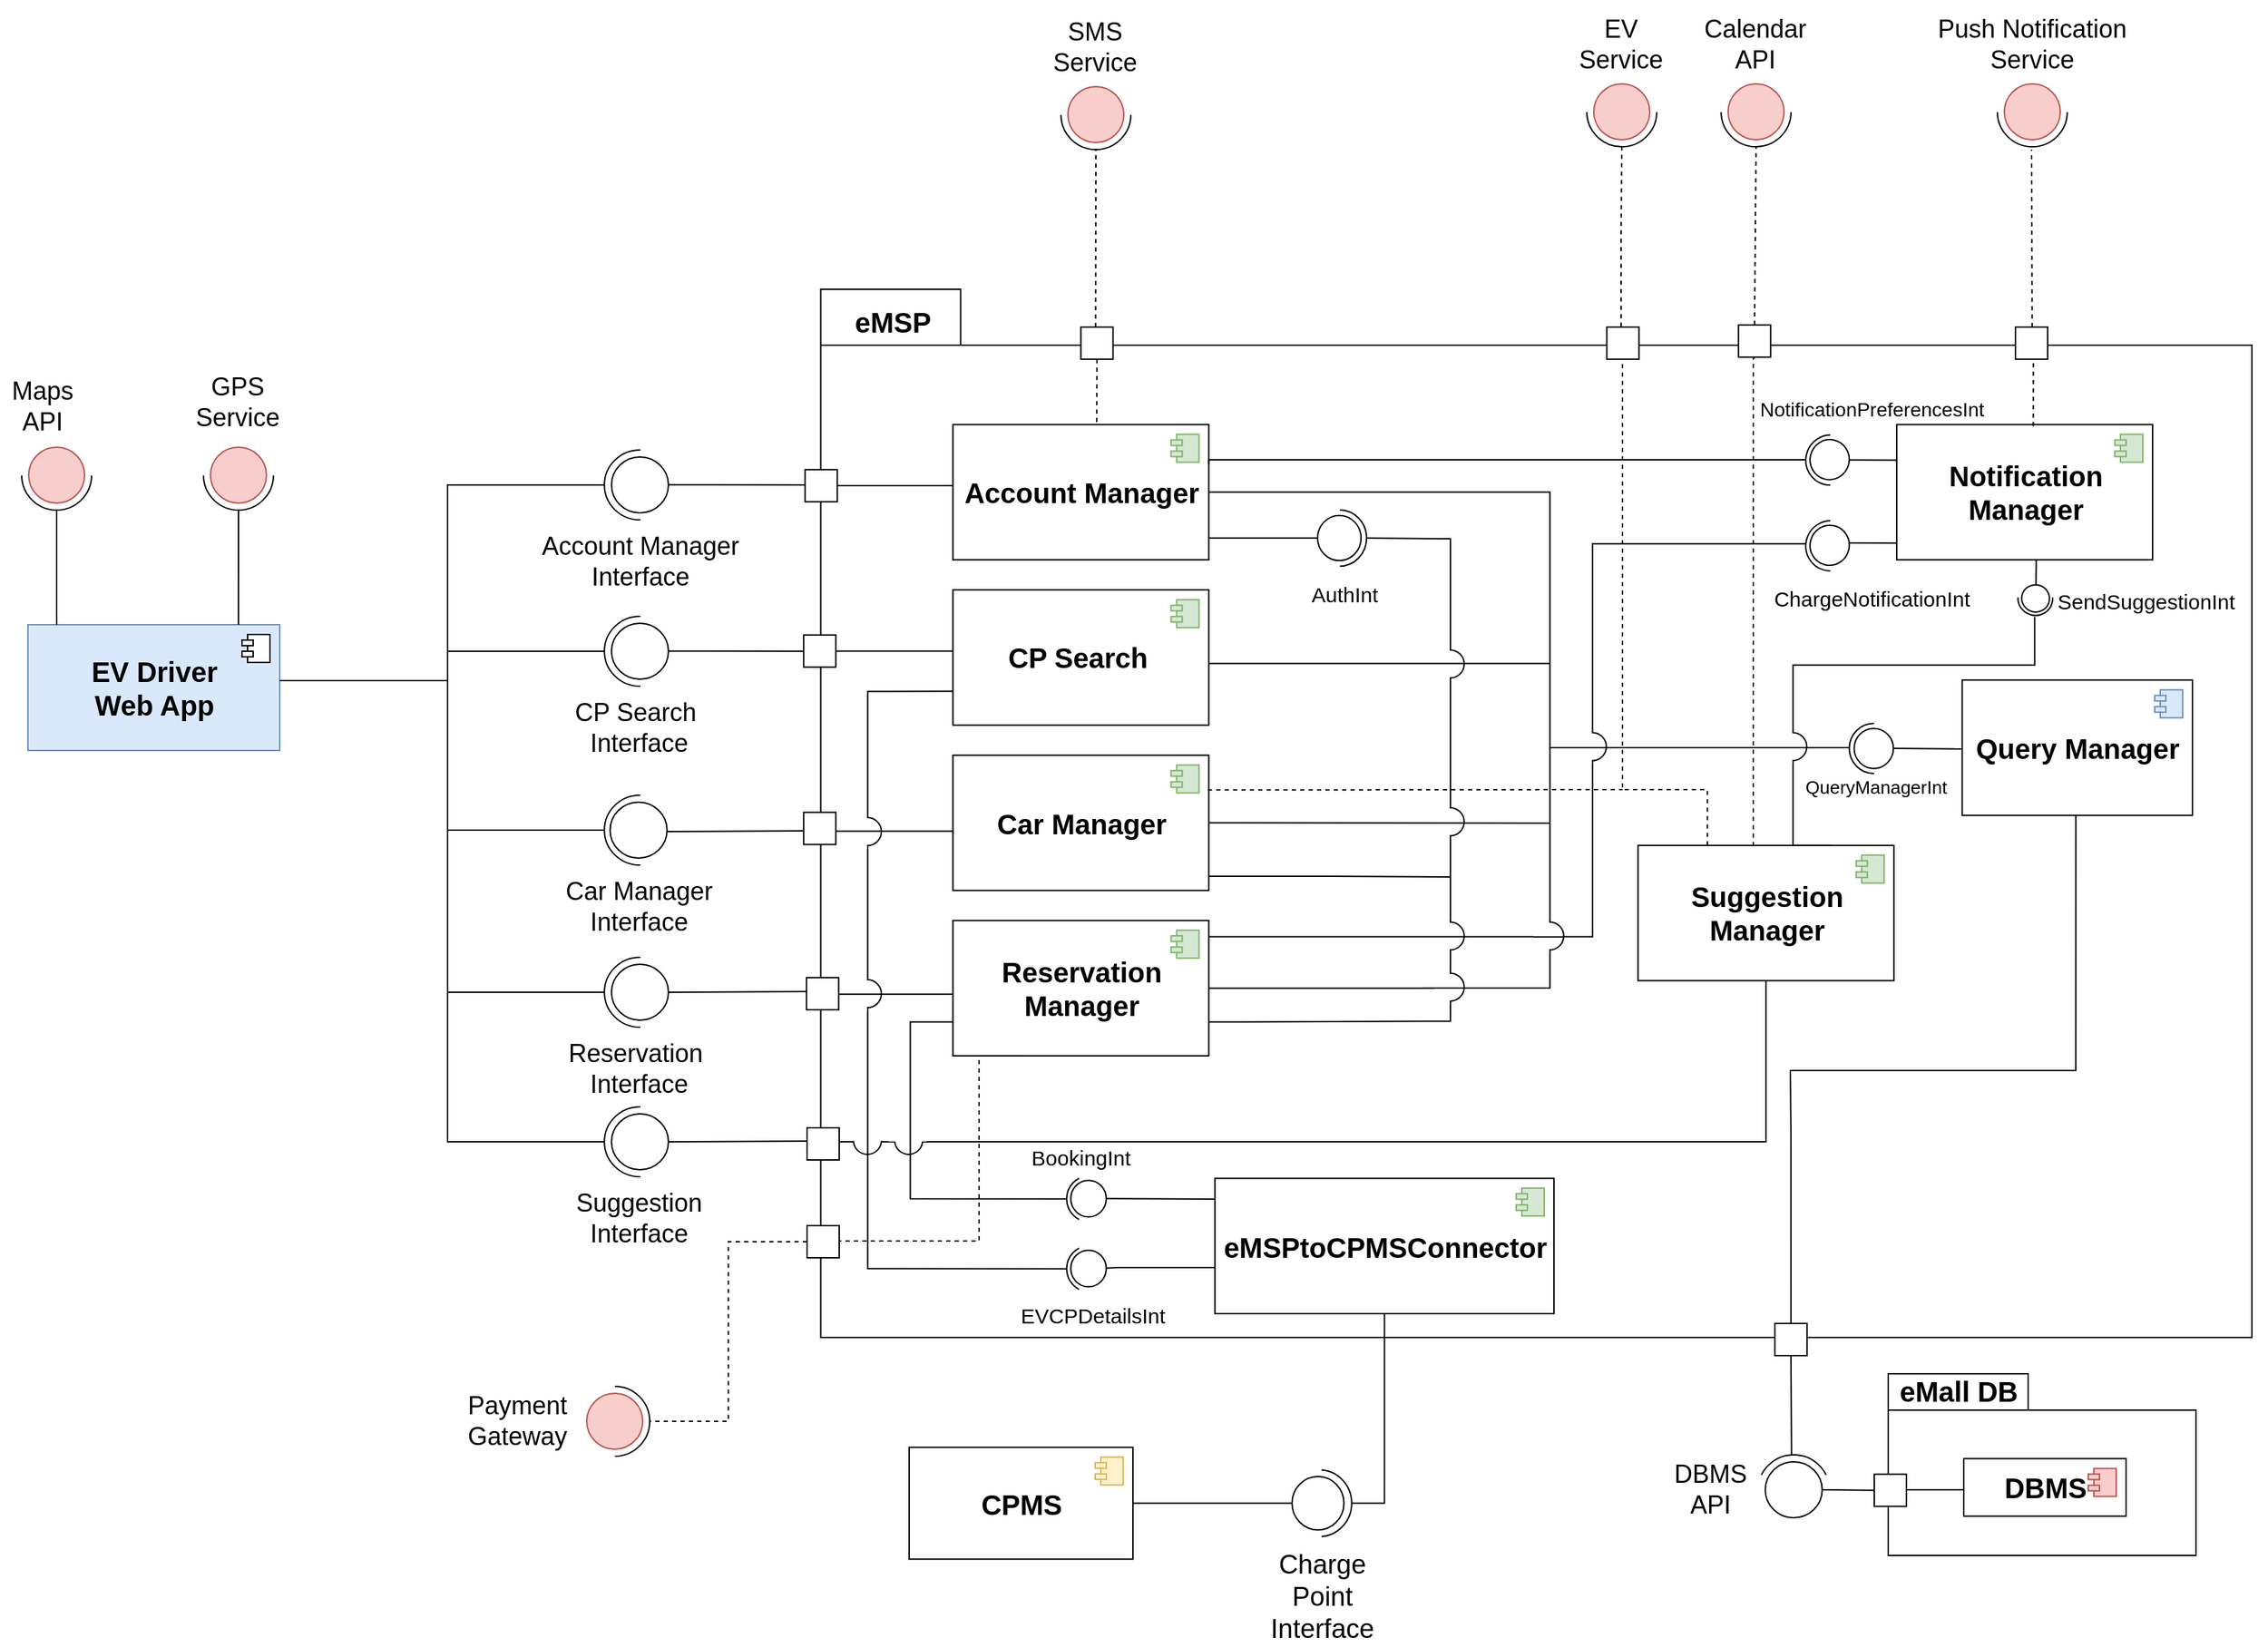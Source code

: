<mxfile>
    <diagram id="Lw5kkMuMrnF7vJ6KjVIi" name="Pagina-1">
        <mxGraphModel dx="3143" dy="2383" grid="1" gridSize="10" guides="1" tooltips="1" connect="1" arrows="1" fold="1" page="1" pageScale="1" pageWidth="827" pageHeight="1169" math="0" shadow="0">
            <root>
                <mxCell id="0"/>
                <mxCell id="1" parent="0"/>
                <mxCell id="273" value="" style="ellipse;fillColor=#ffffff;strokeColor=#000000;fontSize=20;" parent="1" vertex="1">
                    <mxGeometry x="426.995" y="284" width="50.877" height="50" as="geometry"/>
                </mxCell>
                <mxCell id="274" value="" style="rounded=0;whiteSpace=wrap;html=1;fontSize=20;strokeWidth=0;strokeColor=none;rotation=-90;" parent="1" vertex="1">
                    <mxGeometry x="427.17" y="295.17" width="54.17" height="60" as="geometry"/>
                </mxCell>
                <mxCell id="224" value="" style="endArrow=none;html=1;fontSize=20;entryX=0;entryY=0.5;entryDx=0;entryDy=0;dashed=1;exitX=0.538;exitY=-0.005;exitDx=0;exitDy=0;exitPerimeter=0;" parent="1" edge="1">
                    <mxGeometry width="50" height="50" relative="1" as="geometry">
                        <mxPoint x="622.874" y="-522.965" as="sourcePoint"/>
                        <mxPoint x="622.5" y="-650" as="targetPoint"/>
                    </mxGeometry>
                </mxCell>
                <mxCell id="94" value="&lt;b style=&quot;font-size: 20px&quot;&gt;EV Driver&lt;br&gt;Web App&lt;/b&gt;" style="html=1;dropTarget=0;fontSize=20;fillColor=#dae8fc;strokeColor=#6c8ebf;" parent="1" vertex="1">
                    <mxGeometry x="-810" y="-310" width="180" height="90" as="geometry"/>
                </mxCell>
                <mxCell id="95" value="" style="shape=module;jettyWidth=8;jettyHeight=4;fontSize=20;" parent="94" vertex="1">
                    <mxGeometry x="1" width="20" height="20" relative="1" as="geometry">
                        <mxPoint x="-27" y="7" as="offset"/>
                    </mxGeometry>
                </mxCell>
                <mxCell id="137" value="" style="group;dashed=1;fontSize=20;" parent="1" vertex="1" connectable="0">
                    <mxGeometry x="-520" y="-440" width="290" height="100" as="geometry"/>
                </mxCell>
                <mxCell id="90" value="" style="ellipse;fillColor=#ffffff;strokeColor=#000000;fontSize=20;" parent="137" vertex="1">
                    <mxGeometry x="122.105" y="5" width="50.877" height="50" as="geometry"/>
                </mxCell>
                <mxCell id="91" value="" style="rounded=0;whiteSpace=wrap;html=1;fontSize=20;strokeWidth=0;strokeColor=none;" parent="137" vertex="1">
                    <mxGeometry x="147.544" width="30.526" height="60" as="geometry"/>
                </mxCell>
                <mxCell id="89" value="" style="ellipse;fillColor=#ffffff;strokeColor=#000000;fontSize=20;shadow=0;sketch=0;" parent="137" vertex="1">
                    <mxGeometry x="127.193" y="10" width="40.702" height="40" as="geometry"/>
                </mxCell>
                <mxCell id="96" value="" style="endArrow=none;html=1;fontSize=20;strokeWidth=1;endSize=6;" parent="137" edge="1">
                    <mxGeometry width="50" height="50" relative="1" as="geometry">
                        <mxPoint x="167.895" y="29.83" as="sourcePoint"/>
                        <mxPoint x="280" y="30" as="targetPoint"/>
                    </mxGeometry>
                </mxCell>
                <mxCell id="98" value="Account Manager Interface" style="text;html=1;strokeColor=none;fillColor=none;align=center;verticalAlign=middle;whiteSpace=wrap;rounded=0;fontSize=18;" parent="137" vertex="1">
                    <mxGeometry x="50.7" y="70" width="193.68" height="30" as="geometry"/>
                </mxCell>
                <mxCell id="144" value="" style="group;fontSize=20;" parent="1" vertex="1" connectable="0">
                    <mxGeometry x="-520" y="-321" width="290" height="100" as="geometry"/>
                </mxCell>
                <mxCell id="145" value="" style="ellipse;fillColor=#ffffff;strokeColor=#000000;fontSize=20;" parent="144" vertex="1">
                    <mxGeometry x="122.105" y="5" width="50.877" height="50" as="geometry"/>
                </mxCell>
                <mxCell id="146" value="" style="rounded=0;whiteSpace=wrap;html=1;fontSize=20;strokeWidth=0;strokeColor=none;" parent="144" vertex="1">
                    <mxGeometry x="147.544" width="30.526" height="60" as="geometry"/>
                </mxCell>
                <mxCell id="147" value="" style="ellipse;fillColor=#ffffff;strokeColor=#000000;fontSize=20;" parent="144" vertex="1">
                    <mxGeometry x="127.193" y="10" width="40.702" height="40" as="geometry"/>
                </mxCell>
                <mxCell id="148" value="" style="endArrow=none;html=1;fontSize=20;strokeWidth=1;endSize=6;" parent="144" edge="1">
                    <mxGeometry width="50" height="50" relative="1" as="geometry">
                        <mxPoint x="10" y="30" as="sourcePoint"/>
                        <mxPoint x="122.105" y="30" as="targetPoint"/>
                    </mxGeometry>
                </mxCell>
                <mxCell id="149" value="" style="endArrow=none;html=1;fontSize=20;strokeWidth=1;endSize=6;" parent="144" edge="1">
                    <mxGeometry width="50" height="50" relative="1" as="geometry">
                        <mxPoint x="167.895" y="29.83" as="sourcePoint"/>
                        <mxPoint x="280" y="30" as="targetPoint"/>
                    </mxGeometry>
                </mxCell>
                <mxCell id="150" value="CP Search&amp;nbsp;&lt;br style=&quot;font-size: 18px;&quot;&gt;Interface" style="text;html=1;strokeColor=none;fillColor=none;align=center;verticalAlign=middle;whiteSpace=wrap;rounded=0;fontSize=18;" parent="144" vertex="1">
                    <mxGeometry x="76.316" y="70" width="142.456" height="30" as="geometry"/>
                </mxCell>
                <mxCell id="185" value="" style="group;rotation=90;fontSize=20;" parent="1" connectable="0" vertex="1">
                    <mxGeometry x="-817.5" y="-450" width="55" height="60" as="geometry"/>
                </mxCell>
                <mxCell id="182" value="" style="ellipse;fillColor=#ffffff;strokeColor=#000000;fontSize=20;rotation=-90;" parent="185" vertex="1">
                    <mxGeometry x="3" y="8" width="50" height="50" as="geometry"/>
                </mxCell>
                <mxCell id="183" value="" style="rounded=0;whiteSpace=wrap;html=1;fontSize=20;strokeWidth=0;rotation=-90;strokeColor=none;" parent="185" vertex="1">
                    <mxGeometry x="13" y="-12" width="30" height="60" as="geometry"/>
                </mxCell>
                <mxCell id="184" value="" style="ellipse;fillColor=#f8cecc;strokeColor=#b85450;fontSize=20;rotation=-90;" parent="185" vertex="1">
                    <mxGeometry x="8" y="13" width="40" height="40" as="geometry"/>
                </mxCell>
                <mxCell id="192" value="" style="endArrow=none;html=1;fontSize=20;entryX=0;entryY=0.5;entryDx=0;entryDy=0;exitX=0.114;exitY=0;exitDx=0;exitDy=0;exitPerimeter=0;" parent="1" source="94" target="182" edge="1">
                    <mxGeometry width="50" height="50" relative="1" as="geometry">
                        <mxPoint x="-709" y="-310" as="sourcePoint"/>
                        <mxPoint x="-560" y="-390" as="targetPoint"/>
                    </mxGeometry>
                </mxCell>
                <mxCell id="193" value="" style="endArrow=none;html=1;fontSize=20;entryX=0;entryY=0.5;entryDx=0;entryDy=0;exitX=0.836;exitY=0;exitDx=0;exitDy=0;exitPerimeter=0;" parent="1" source="94" target="188" edge="1">
                    <mxGeometry width="50" height="50" relative="1" as="geometry">
                        <mxPoint x="-559" y="-310" as="sourcePoint"/>
                        <mxPoint x="-629.5" y="-490" as="targetPoint"/>
                    </mxGeometry>
                </mxCell>
                <mxCell id="93" value="" style="endArrow=none;html=1;fontSize=20;strokeWidth=1;endSize=6;edgeStyle=orthogonalEdgeStyle;rounded=0;entryX=0;entryY=0.5;entryDx=0;entryDy=0;exitX=1;exitY=0.444;exitDx=0;exitDy=0;exitPerimeter=0;" parent="1" source="94" target="90" edge="1">
                    <mxGeometry width="50" height="50" relative="1" as="geometry">
                        <mxPoint x="-504.21" y="-270" as="sourcePoint"/>
                        <mxPoint x="-400" y="-420" as="targetPoint"/>
                        <Array as="points">
                            <mxPoint x="-510" y="-270"/>
                            <mxPoint x="-510" y="-410"/>
                        </Array>
                    </mxGeometry>
                </mxCell>
                <mxCell id="213" value="" style="group;rotation=90;rounded=0;fontSize=20;" parent="1" connectable="0" vertex="1">
                    <mxGeometry x="301.5" y="-710" width="67.5" height="60" as="geometry"/>
                </mxCell>
                <mxCell id="214" value="" style="ellipse;fillColor=#ffffff;strokeColor=#000000;fontSize=20;rotation=-90;" parent="213" vertex="1">
                    <mxGeometry x="3" y="8" width="50" height="50" as="geometry"/>
                </mxCell>
                <mxCell id="215" value="" style="rounded=0;whiteSpace=wrap;html=1;fontSize=20;strokeWidth=0;rotation=-90;strokeColor=none;" parent="213" vertex="1">
                    <mxGeometry x="13" y="-12" width="30" height="60" as="geometry"/>
                </mxCell>
                <mxCell id="216" value="" style="ellipse;fillColor=#f8cecc;strokeColor=#b85450;fontSize=20;rotation=-90;" parent="213" vertex="1">
                    <mxGeometry x="8" y="13" width="40" height="40" as="geometry"/>
                </mxCell>
                <mxCell id="218" value="" style="endArrow=none;html=1;fontSize=20;entryX=0;entryY=0.5;entryDx=0;entryDy=0;dashed=1;exitX=0.446;exitY=-0.012;exitDx=0;exitDy=0;exitPerimeter=0;edgeStyle=orthogonalEdgeStyle;" parent="1" source="328" target="214" edge="1">
                    <mxGeometry width="50" height="50" relative="1" as="geometry">
                        <mxPoint x="321" y="-527" as="sourcePoint"/>
                        <mxPoint x="250.5" y="-707" as="targetPoint"/>
                    </mxGeometry>
                </mxCell>
                <mxCell id="219" value="" style="group;rotation=90;rounded=0;fontSize=20;" parent="1" connectable="0" vertex="1">
                    <mxGeometry x="595" y="-710" width="55" height="60" as="geometry"/>
                </mxCell>
                <mxCell id="220" value="" style="ellipse;fillColor=#ffffff;strokeColor=#000000;fontSize=20;rotation=-90;" parent="219" vertex="1">
                    <mxGeometry x="3" y="8" width="50" height="50" as="geometry"/>
                </mxCell>
                <mxCell id="221" value="" style="rounded=0;whiteSpace=wrap;html=1;fontSize=20;strokeWidth=0;rotation=-90;strokeColor=none;" parent="219" vertex="1">
                    <mxGeometry x="13" y="-12" width="30" height="60" as="geometry"/>
                </mxCell>
                <mxCell id="222" value="" style="ellipse;fillColor=#f8cecc;strokeColor=#b85450;fontSize=20;rotation=-90;" parent="219" vertex="1">
                    <mxGeometry x="8" y="13" width="40" height="40" as="geometry"/>
                </mxCell>
                <mxCell id="223" value="Push Notification&lt;br style=&quot;font-size: 18px;&quot;&gt;Service" style="text;html=1;strokeColor=none;fillColor=none;align=center;verticalAlign=middle;whiteSpace=wrap;rounded=0;fontSize=18;" parent="1" vertex="1">
                    <mxGeometry x="552.5" y="-745" width="140" height="40" as="geometry"/>
                </mxCell>
                <mxCell id="245" value="" style="group;fontStyle=0;fontSize=20;" parent="1" vertex="1" connectable="0">
                    <mxGeometry x="-520" y="-193" width="290" height="90" as="geometry"/>
                </mxCell>
                <mxCell id="246" value="" style="ellipse;fillColor=#ffffff;strokeColor=#000000;fontSize=20;fontStyle=4" parent="245" vertex="1">
                    <mxGeometry x="122.105" y="5" width="50.877" height="50" as="geometry"/>
                </mxCell>
                <mxCell id="247" value="" style="rounded=0;whiteSpace=wrap;html=1;fontSize=20;strokeWidth=0;strokeColor=none;fontStyle=4" parent="245" vertex="1">
                    <mxGeometry x="147.544" width="30.526" height="60" as="geometry"/>
                </mxCell>
                <mxCell id="248" value="" style="ellipse;fillColor=#ffffff;strokeColor=#000000;fontSize=20;fontStyle=4" parent="245" vertex="1">
                    <mxGeometry x="126.193" y="10" width="40.702" height="40" as="geometry"/>
                </mxCell>
                <mxCell id="249" value="" style="endArrow=none;html=1;fontSize=20;strokeWidth=1;endSize=6;rounded=0;fontStyle=4;edgeStyle=orthogonalEdgeStyle;" parent="245" edge="1">
                    <mxGeometry width="50" height="50" relative="1" as="geometry">
                        <mxPoint x="10" y="-77" as="sourcePoint"/>
                        <mxPoint x="122.105" y="30" as="targetPoint"/>
                        <Array as="points">
                            <mxPoint x="10" y="-50"/>
                            <mxPoint x="10" y="30"/>
                        </Array>
                    </mxGeometry>
                </mxCell>
                <mxCell id="250" value="" style="endArrow=none;html=1;fontSize=20;strokeWidth=1;endSize=6;fontStyle=4;entryX=0;entryY=0.5;entryDx=0;entryDy=0;" parent="245" edge="1">
                    <mxGeometry width="50" height="50" relative="1" as="geometry">
                        <mxPoint x="167" y="31" as="sourcePoint"/>
                        <mxPoint x="265" y="30.5" as="targetPoint"/>
                    </mxGeometry>
                </mxCell>
                <mxCell id="251" value="Car Manager&lt;br style=&quot;font-size: 18px;&quot;&gt;Interface" style="text;html=1;strokeColor=none;fillColor=none;align=center;verticalAlign=middle;whiteSpace=wrap;rounded=0;fontSize=18;fontStyle=0" parent="245" vertex="1">
                    <mxGeometry x="76.316" y="70" width="142.456" height="30" as="geometry"/>
                </mxCell>
                <mxCell id="252" value="" style="group;fontSize=20;" parent="1" connectable="0" vertex="1">
                    <mxGeometry x="520" y="225" width="220" height="130" as="geometry"/>
                </mxCell>
                <mxCell id="253" value="" style="shape=folder;fontStyle=1;spacingTop=10;tabWidth=100;tabHeight=26;tabPosition=left;html=1;direction=east;flipV=0;flipH=0;labelPosition=center;verticalLabelPosition=middle;align=center;verticalAlign=middle;horizontal=1;labelBackgroundColor=none;fontSize=20;" parent="252" vertex="1">
                    <mxGeometry y="1" width="220.0" height="130" as="geometry"/>
                </mxCell>
                <mxCell id="254" value="eMall DB" style="text;strokeColor=none;fillColor=none;html=1;fontSize=20;fontStyle=1;verticalAlign=middle;align=center;" parent="252" vertex="1">
                    <mxGeometry y="3" width="100" height="20" as="geometry"/>
                </mxCell>
                <mxCell id="266" value="&lt;b style=&quot;font-size: 20px;&quot;&gt;DBMS&lt;/b&gt;" style="html=1;dropTarget=0;fontSize=20;fontStyle=0;" parent="252" vertex="1">
                    <mxGeometry x="53.976" y="61.714" width="116.044" height="41.133" as="geometry"/>
                </mxCell>
                <mxCell id="267" value="" style="shape=module;jettyWidth=8;jettyHeight=4;fontSize=20;fillColor=#f8cecc;strokeColor=#b85450;" parent="266" vertex="1">
                    <mxGeometry x="1" width="20" height="20" relative="1" as="geometry">
                        <mxPoint x="-27" y="7" as="offset"/>
                    </mxGeometry>
                </mxCell>
                <mxCell id="Wueq8j8OSEsdgoLi7fvw-907" value="" style="whiteSpace=wrap;html=1;aspect=fixed;rounded=0;fontSize=20;fillColor=#FFFFFF;" parent="252" vertex="1">
                    <mxGeometry x="-10" y="72.85" width="23" height="23" as="geometry"/>
                </mxCell>
                <mxCell id="Wueq8j8OSEsdgoLi7fvw-910" value="" style="endArrow=none;html=1;fontSize=20;strokeWidth=1;endSize=6;" parent="252" edge="1">
                    <mxGeometry width="50" height="50" relative="1" as="geometry">
                        <mxPoint x="13.005" y="84.01" as="sourcePoint"/>
                        <mxPoint x="54.22" y="84.01" as="targetPoint"/>
                    </mxGeometry>
                </mxCell>
                <mxCell id="259" value="" style="endArrow=none;html=1;rounded=0;fontSize=20;endSize=6;strokeWidth=1;exitX=1;exitY=0.5;exitDx=0;exitDy=0;edgeStyle=orthogonalEdgeStyle;" parent="1" source="203" edge="1">
                    <mxGeometry width="50" height="50" relative="1" as="geometry">
                        <mxPoint x="460" y="-150" as="sourcePoint"/>
                        <mxPoint x="270" y="-260" as="targetPoint"/>
                    </mxGeometry>
                </mxCell>
                <mxCell id="275" value="" style="ellipse;fillColor=#ffffff;strokeColor=#000000;fontSize=20;rotation=-180;" parent="1" vertex="1">
                    <mxGeometry x="432.083" y="289" width="40.702" height="40" as="geometry"/>
                </mxCell>
                <mxCell id="276" value="" style="endArrow=none;html=1;fontSize=20;strokeWidth=1;endSize=6;entryX=0;entryY=0.5;entryDx=0;entryDy=0;exitX=0;exitY=0.5;exitDx=0;exitDy=0;" parent="1" source="275" target="Wueq8j8OSEsdgoLi7fvw-907" edge="1">
                    <mxGeometry width="50" height="50" relative="1" as="geometry">
                        <mxPoint x="480" y="269" as="sourcePoint"/>
                        <mxPoint x="987.89" y="-136" as="targetPoint"/>
                    </mxGeometry>
                </mxCell>
                <mxCell id="277" value="DBMS&lt;br style=&quot;font-size: 18px;&quot;&gt;API" style="text;html=1;strokeColor=none;fillColor=none;align=center;verticalAlign=middle;whiteSpace=wrap;rounded=0;fontSize=18;" parent="1" vertex="1">
                    <mxGeometry x="360" y="293.65" width="65.79" height="30" as="geometry"/>
                </mxCell>
                <mxCell id="326" value="" style="endArrow=none;html=1;rounded=0;fontSize=20;endSize=6;strokeWidth=1;exitX=1;exitY=0.75;exitDx=0;exitDy=0;" parent="1" source="203" edge="1">
                    <mxGeometry width="50" height="50" relative="1" as="geometry">
                        <mxPoint x="210" y="-170" as="sourcePoint"/>
                        <mxPoint x="200" y="-172" as="targetPoint"/>
                    </mxGeometry>
                </mxCell>
                <mxCell id="330" value="" style="group;fontStyle=4;fontSize=20;" parent="1" connectable="0" vertex="1">
                    <mxGeometry x="-79" y="-730" width="60" height="198.45" as="geometry"/>
                </mxCell>
                <mxCell id="225" value="" style="group;rotation=90;rounded=0;fontSize=20;" parent="330" connectable="0" vertex="1">
                    <mxGeometry x="4.5" y="22" width="55" height="60" as="geometry"/>
                </mxCell>
                <mxCell id="226" value="" style="ellipse;fillColor=#ffffff;strokeColor=#000000;fontSize=20;rotation=-90;" parent="225" vertex="1">
                    <mxGeometry x="3" y="8" width="50" height="50" as="geometry"/>
                </mxCell>
                <mxCell id="227" value="" style="rounded=0;whiteSpace=wrap;html=1;fontSize=20;strokeWidth=0;rotation=-90;strokeColor=none;" parent="225" vertex="1">
                    <mxGeometry x="13" y="-12" width="30" height="60" as="geometry"/>
                </mxCell>
                <mxCell id="228" value="" style="ellipse;fillColor=#f8cecc;strokeColor=#b85450;fontSize=20;rotation=-90;" parent="225" vertex="1">
                    <mxGeometry x="8" y="13" width="40" height="40" as="geometry"/>
                </mxCell>
                <mxCell id="229" value="SMS Service" style="text;html=1;strokeColor=none;fillColor=none;align=center;verticalAlign=middle;whiteSpace=wrap;rounded=0;fontSize=18;" parent="330" vertex="1">
                    <mxGeometry x="2" y="-8" width="60" height="30" as="geometry"/>
                </mxCell>
                <mxCell id="331" value="" style="group;fontSize=20;" parent="1" vertex="1" connectable="0">
                    <mxGeometry x="390" y="-740" width="60" height="198.45" as="geometry"/>
                </mxCell>
                <mxCell id="195" value="" style="group;rotation=90;rounded=0;fontSize=20;" parent="331" connectable="0" vertex="1">
                    <mxGeometry x="7.5" y="30" width="55" height="60" as="geometry"/>
                </mxCell>
                <mxCell id="196" value="" style="ellipse;fillColor=#ffffff;strokeColor=#000000;fontSize=20;rotation=-90;" parent="195" vertex="1">
                    <mxGeometry x="3" y="8" width="50" height="50" as="geometry"/>
                </mxCell>
                <mxCell id="197" value="" style="rounded=0;whiteSpace=wrap;html=1;fontSize=20;strokeWidth=0;rotation=-90;strokeColor=none;" parent="195" vertex="1">
                    <mxGeometry x="13" y="-12" width="30" height="60" as="geometry"/>
                </mxCell>
                <mxCell id="198" value="" style="ellipse;fillColor=#f8cecc;strokeColor=#b85450;fontSize=20;rotation=-90;" parent="195" vertex="1">
                    <mxGeometry x="8" y="13" width="40" height="40" as="geometry"/>
                </mxCell>
                <mxCell id="199" value="Calendar&lt;br style=&quot;font-size: 18px;&quot;&gt;API" style="text;html=1;strokeColor=none;fillColor=none;align=center;verticalAlign=middle;whiteSpace=wrap;rounded=0;fontSize=18;" parent="331" vertex="1">
                    <mxGeometry x="5" width="60" height="30" as="geometry"/>
                </mxCell>
                <mxCell id="230" value="" style="endArrow=none;html=1;fontSize=20;dashed=1;entryX=0;entryY=0.5;entryDx=0;entryDy=0;exitX=0.458;exitY=-0.004;exitDx=0;exitDy=0;exitPerimeter=0;" parent="1" source="324" target="226" edge="1">
                    <mxGeometry width="50" height="50" relative="1" as="geometry">
                        <mxPoint x="-49" y="-459" as="sourcePoint"/>
                        <mxPoint x="-50" y="-649" as="targetPoint"/>
                    </mxGeometry>
                </mxCell>
                <mxCell id="332" value="" style="group;fontSize=20;" parent="1" vertex="1" connectable="0">
                    <mxGeometry x="-430" y="200" width="60" height="198" as="geometry"/>
                </mxCell>
                <mxCell id="207" value="" style="group;rotation=0;rounded=0;fontSize=20;" parent="332" connectable="0" vertex="1">
                    <mxGeometry x="8.5" y="30" width="55" height="60" as="geometry"/>
                </mxCell>
                <mxCell id="208" value="" style="ellipse;fillColor=#ffffff;strokeColor=#000000;fontSize=20;rotation=-180;" parent="207" vertex="1">
                    <mxGeometry x="6" y="5" width="50" height="50" as="geometry"/>
                </mxCell>
                <mxCell id="209" value="" style="rounded=0;whiteSpace=wrap;html=1;fontSize=20;strokeWidth=0;rotation=-180;strokeColor=none;" parent="207" vertex="1">
                    <mxGeometry x="1" width="30" height="60" as="geometry"/>
                </mxCell>
                <mxCell id="210" value="" style="ellipse;fillColor=#f8cecc;strokeColor=#b85450;fontSize=20;rotation=-180;" parent="207" vertex="1">
                    <mxGeometry x="11" y="10" width="40" height="40" as="geometry"/>
                </mxCell>
                <mxCell id="200" value="" style="endArrow=none;html=1;fontSize=20;exitX=0.5;exitY=0;exitDx=0;exitDy=0;entryX=0;entryY=0.5;entryDx=0;entryDy=0;dashed=1;" parent="1" source="327" target="196" edge="1">
                    <mxGeometry width="50" height="50" relative="1" as="geometry">
                        <mxPoint x="417.159" y="-523.183" as="sourcePoint"/>
                        <mxPoint x="342.5" y="-722" as="targetPoint"/>
                    </mxGeometry>
                </mxCell>
                <mxCell id="212" value="" style="endArrow=none;html=1;fontSize=20;entryX=0;entryY=0.5;entryDx=0;entryDy=0;dashed=1;edgeStyle=orthogonalEdgeStyle;exitX=0;exitY=0.5;exitDx=0;exitDy=0;rounded=0;" parent="1" source="329" target="208" edge="1">
                    <mxGeometry width="50" height="50" relative="1" as="geometry">
                        <mxPoint x="-240" y="120" as="sourcePoint"/>
                        <mxPoint x="130.5" y="-722" as="targetPoint"/>
                    </mxGeometry>
                </mxCell>
                <mxCell id="339" value="" style="endArrow=none;dashed=1;html=1;rounded=0;fontSize=20;endSize=6;strokeWidth=1;entryX=0.5;entryY=1;entryDx=0;entryDy=0;" parent="1" target="328" edge="1">
                    <mxGeometry width="50" height="50" relative="1" as="geometry">
                        <mxPoint x="322" y="-450" as="sourcePoint"/>
                        <mxPoint x="280" y="-400" as="targetPoint"/>
                    </mxGeometry>
                </mxCell>
                <mxCell id="340" value="" style="endArrow=none;dashed=1;html=1;rounded=0;fontSize=20;endSize=6;strokeWidth=1;entryX=0.5;entryY=1;entryDx=0;entryDy=0;" parent="1" target="315" edge="1">
                    <mxGeometry width="50" height="50" relative="1" as="geometry">
                        <mxPoint x="540" y="-460" as="sourcePoint"/>
                        <mxPoint x="590" y="-430" as="targetPoint"/>
                    </mxGeometry>
                </mxCell>
                <mxCell id="217" value="EV &lt;br style=&quot;font-size: 18px;&quot;&gt;Service" style="text;html=1;strokeColor=none;fillColor=none;align=center;verticalAlign=middle;whiteSpace=wrap;rounded=0;fontSize=18;" parent="1" vertex="1">
                    <mxGeometry x="289" y="-740" width="80" height="30" as="geometry"/>
                </mxCell>
                <mxCell id="191" value="GPS&lt;br style=&quot;font-size: 18px;&quot;&gt;Service" style="text;html=1;strokeColor=none;fillColor=none;align=center;verticalAlign=middle;whiteSpace=wrap;rounded=0;fontSize=18;" parent="1" vertex="1">
                    <mxGeometry x="-690" y="-484" width="60" height="30" as="geometry"/>
                </mxCell>
                <mxCell id="187" value="" style="group;rotation=90;rounded=0;fontSize=20;" parent="1" connectable="0" vertex="1">
                    <mxGeometry x="-687.5" y="-450" width="55" height="60" as="geometry"/>
                </mxCell>
                <mxCell id="188" value="" style="ellipse;fillColor=#ffffff;strokeColor=#000000;fontSize=20;rotation=-90;" parent="187" vertex="1">
                    <mxGeometry x="3" y="8" width="50" height="50" as="geometry"/>
                </mxCell>
                <mxCell id="189" value="" style="rounded=0;whiteSpace=wrap;html=1;fontSize=20;strokeWidth=0;rotation=-90;strokeColor=none;" parent="187" vertex="1">
                    <mxGeometry x="13" y="-12" width="30" height="60" as="geometry"/>
                </mxCell>
                <mxCell id="190" value="" style="ellipse;fillColor=#f8cecc;strokeColor=#b85450;fontSize=20;rotation=-90;" parent="187" vertex="1">
                    <mxGeometry x="8" y="13" width="40" height="40" as="geometry"/>
                </mxCell>
                <mxCell id="5" value="" style="group;fontSize=20;" connectable="0" vertex="1" parent="1">
                    <mxGeometry x="-230" y="-550" width="1020" height="750.003" as="geometry"/>
                </mxCell>
                <mxCell id="280" value="" style="rounded=1;whiteSpace=wrap;html=1;fontSize=20;strokeWidth=1;strokeColor=#FFFFFF;" vertex="1" parent="5">
                    <mxGeometry x="355.691" y="489.326" width="10.671" height="21.509" as="geometry"/>
                </mxCell>
                <mxCell id="30" value="&lt;b style=&quot;font-size: 20px;&quot;&gt;Account Manager&lt;/b&gt;" style="html=1;dropTarget=0;fontSize=20;" vertex="1" parent="5">
                    <mxGeometry x="81.301" y="96.79" width="182.927" height="96.79" as="geometry"/>
                </mxCell>
                <mxCell id="31" value="" style="shape=module;jettyWidth=8;jettyHeight=4;fontSize=20;fillColor=#d5e8d4;strokeColor=#82b366;" vertex="1" parent="30">
                    <mxGeometry x="1" width="20" height="20" relative="1" as="geometry">
                        <mxPoint x="-27" y="7" as="offset"/>
                    </mxGeometry>
                </mxCell>
                <mxCell id="izaFajcsEE2UDhvrSL2r-1" value="" style="shape=folder;fontStyle=1;spacingTop=10;tabWidth=100;tabHeight=40;tabPosition=left;html=1;direction=east;flipV=0;flipH=0;labelPosition=center;verticalLabelPosition=middle;align=center;verticalAlign=middle;horizontal=1;labelBackgroundColor=none;fontSize=20;" vertex="1" parent="5">
                    <mxGeometry x="-13.21" width="1023.21" height="750" as="geometry"/>
                </mxCell>
                <mxCell id="3" value="eMSP" style="text;html=1;strokeColor=none;fillColor=none;align=center;verticalAlign=middle;whiteSpace=wrap;rounded=0;fontSize=20;fontStyle=1" vertex="1" parent="5">
                    <mxGeometry x="-9.144" y="-3.23" width="94.786" height="51.791" as="geometry"/>
                </mxCell>
                <mxCell id="203" value="&lt;b style=&quot;font-size: 20px;&quot;&gt;Car Manager&lt;/b&gt;" style="html=1;dropTarget=0;fontSize=20;" vertex="1" parent="5">
                    <mxGeometry x="81.301" y="333.387" width="182.927" height="96.79" as="geometry"/>
                </mxCell>
                <mxCell id="204" value="" style="shape=module;jettyWidth=8;jettyHeight=4;fontSize=20;fillColor=#d5e8d4;strokeColor=#82b366;" vertex="1" parent="203">
                    <mxGeometry x="1" width="20" height="20" relative="1" as="geometry">
                        <mxPoint x="-27" y="7" as="offset"/>
                    </mxGeometry>
                </mxCell>
                <mxCell id="205" value="&lt;b style=&quot;font-size: 20px;&quot;&gt;Reservation &lt;br style=&quot;font-size: 20px;&quot;&gt;Manager&lt;/b&gt;" style="html=1;dropTarget=0;fontSize=20;" vertex="1" parent="5">
                    <mxGeometry x="81.301" y="451.685" width="182.927" height="96.79" as="geometry"/>
                </mxCell>
                <mxCell id="206" value="" style="shape=module;jettyWidth=8;jettyHeight=4;fontSize=20;fillColor=#d5e8d4;strokeColor=#82b366;" vertex="1" parent="205">
                    <mxGeometry x="1" width="20" height="20" relative="1" as="geometry">
                        <mxPoint x="-27" y="7" as="offset"/>
                    </mxGeometry>
                </mxCell>
                <mxCell id="260" value="" style="endArrow=none;html=1;rounded=0;fontSize=20;endSize=6;strokeWidth=1;exitX=1;exitY=0.75;exitDx=0;exitDy=0;entryX=0;entryY=0.5;entryDx=0;entryDy=0;" edge="1" parent="5" source="205" target="667">
                    <mxGeometry width="50" height="50" relative="1" as="geometry">
                        <mxPoint x="680.894" y="118.299" as="sourcePoint"/>
                        <mxPoint x="731.707" y="64.526" as="targetPoint"/>
                        <Array as="points">
                            <mxPoint x="436.992" y="523.74"/>
                            <mxPoint x="436.992" y="178.523"/>
                        </Array>
                    </mxGeometry>
                </mxCell>
                <mxCell id="271" value="" style="endArrow=none;html=1;rounded=0;fontSize=20;endSize=6;strokeWidth=1;exitX=1;exitY=0.5;exitDx=0;exitDy=0;strokeColor=none;" edge="1" parent="5" source="205">
                    <mxGeometry width="50" height="50" relative="1" as="geometry">
                        <mxPoint x="264.228" y="500.08" as="sourcePoint"/>
                        <mxPoint x="386.179" y="523.612" as="targetPoint"/>
                        <Array as="points"/>
                    </mxGeometry>
                </mxCell>
                <mxCell id="22" value="&lt;b style=&quot;font-size: 20px;&quot;&gt;Query Manager&lt;/b&gt;" style="html=1;dropTarget=0;fontSize=20;fontStyle=0;" vertex="1" parent="5">
                    <mxGeometry x="802.846" y="279.615" width="164.634" height="96.79" as="geometry"/>
                </mxCell>
                <mxCell id="23" value="" style="shape=module;jettyWidth=8;jettyHeight=4;fontSize=20;fillColor=#dae8fc;strokeColor=#6c8ebf;" vertex="1" parent="22">
                    <mxGeometry x="1" width="20" height="20" relative="1" as="geometry">
                        <mxPoint x="-27" y="7" as="offset"/>
                    </mxGeometry>
                </mxCell>
                <mxCell id="201" value="&lt;b style=&quot;font-size: 20px;&quot;&gt;CP Search&amp;nbsp;&lt;/b&gt;" style="html=1;dropTarget=0;fontSize=20;" vertex="1" parent="5">
                    <mxGeometry x="81.301" y="215.088" width="182.927" height="96.79" as="geometry"/>
                </mxCell>
                <mxCell id="202" value="" style="shape=module;jettyWidth=8;jettyHeight=4;fontSize=20;fillColor=#d5e8d4;strokeColor=#82b366;" vertex="1" parent="201">
                    <mxGeometry x="1" width="20" height="20" relative="1" as="geometry">
                        <mxPoint x="-27" y="7" as="offset"/>
                    </mxGeometry>
                </mxCell>
                <mxCell id="301" value="&lt;b style=&quot;font-size: 20px;&quot;&gt;Notification &lt;br style=&quot;font-size: 20px;&quot;&gt;Manager&lt;/b&gt;" style="html=1;dropTarget=0;fontSize=20;" vertex="1" parent="5">
                    <mxGeometry x="756.098" y="96.79" width="182.927" height="96.79" as="geometry"/>
                </mxCell>
                <mxCell id="302" value="" style="shape=module;jettyWidth=8;jettyHeight=4;fontSize=20;fillColor=#d5e8d4;strokeColor=#82b366;" vertex="1" parent="301">
                    <mxGeometry x="1" width="20" height="20" relative="1" as="geometry">
                        <mxPoint x="-27" y="7" as="offset"/>
                    </mxGeometry>
                </mxCell>
                <mxCell id="306" value="&lt;b style=&quot;font-size: 20px;&quot;&gt;Account Manager&lt;/b&gt;" style="html=1;dropTarget=0;fontSize=20;" vertex="1" parent="5">
                    <mxGeometry x="81.301" y="96.79" width="182.927" height="96.79" as="geometry"/>
                </mxCell>
                <mxCell id="307" value="" style="shape=module;jettyWidth=8;jettyHeight=4;fontSize=20;fillColor=#d5e8d4;strokeColor=#82b366;" vertex="1" parent="306">
                    <mxGeometry x="1" width="20" height="20" relative="1" as="geometry">
                        <mxPoint x="-27" y="7" as="offset"/>
                    </mxGeometry>
                </mxCell>
                <mxCell id="315" value="" style="whiteSpace=wrap;html=1;aspect=fixed;rounded=0;fontSize=20;" vertex="1" parent="5">
                    <mxGeometry x="840.955" y="27.047" width="23.0" height="23.0" as="geometry"/>
                </mxCell>
                <mxCell id="324" value="" style="whiteSpace=wrap;html=1;aspect=fixed;rounded=0;fontSize=20;fillColor=#FFFFFF;" vertex="1" parent="5">
                    <mxGeometry x="172.764" y="27.047" width="23.0" height="23.0" as="geometry"/>
                </mxCell>
                <mxCell id="328" value="" style="whiteSpace=wrap;html=1;aspect=fixed;rounded=0;fontSize=20;fillColor=#FFFFFF;" vertex="1" parent="5">
                    <mxGeometry x="548.78" y="27.047" width="23.0" height="23.0" as="geometry"/>
                </mxCell>
                <mxCell id="327" value="" style="whiteSpace=wrap;html=1;aspect=fixed;rounded=0;fontSize=20;fillColor=#FFFFFF;" vertex="1" parent="5">
                    <mxGeometry x="642.898" y="25.557" width="23.0" height="23.0" as="geometry"/>
                </mxCell>
                <mxCell id="335" value="" style="endArrow=none;dashed=1;html=1;rounded=0;fontSize=20;endSize=6;strokeWidth=1;exitX=0.5;exitY=1;exitDx=0;exitDy=0;entryX=0.562;entryY=0.002;entryDx=0;entryDy=0;entryPerimeter=0;" edge="1" parent="5" source="324" target="306">
                    <mxGeometry width="50" height="50" relative="1" as="geometry">
                        <mxPoint x="365.854" y="139.807" as="sourcePoint"/>
                        <mxPoint x="184.959" y="96.79" as="targetPoint"/>
                    </mxGeometry>
                </mxCell>
                <mxCell id="336" value="&lt;b style=&quot;font-size: 20px;&quot;&gt;Suggestion &lt;br style=&quot;font-size: 20px;&quot;&gt;Manager&lt;/b&gt;" style="html=1;dropTarget=0;fontSize=20;" vertex="1" parent="5">
                    <mxGeometry x="571.138" y="397.913" width="182.927" height="96.79" as="geometry"/>
                </mxCell>
                <mxCell id="337" value="" style="shape=module;jettyWidth=8;jettyHeight=4;fontSize=20;fillColor=#d5e8d4;strokeColor=#82b366;" vertex="1" parent="336">
                    <mxGeometry x="1" width="20" height="20" relative="1" as="geometry">
                        <mxPoint x="-27" y="7" as="offset"/>
                    </mxGeometry>
                </mxCell>
                <mxCell id="341" value="" style="endArrow=none;html=1;rounded=0;fontSize=20;endSize=6;strokeWidth=1;exitX=0.75;exitY=0;exitDx=0;exitDy=0;edgeStyle=orthogonalEdgeStyle;" edge="1" parent="5">
                    <mxGeometry width="50" height="50" relative="1" as="geometry">
                        <mxPoint x="709.35" y="397.913" as="sourcePoint"/>
                        <mxPoint x="854.675" y="234.446" as="targetPoint"/>
                        <Array as="points">
                            <mxPoint x="681.911" y="397.913"/>
                            <mxPoint x="681.911" y="268.86"/>
                            <mxPoint x="854.675" y="268.86"/>
                            <mxPoint x="854.675" y="234.446"/>
                        </Array>
                    </mxGeometry>
                </mxCell>
                <mxCell id="344" value="" style="group;fontSize=20;" connectable="0" vertex="1" parent="5">
                    <mxGeometry x="674.797" y="317.255" width="31.504" height="21.509" as="geometry"/>
                </mxCell>
                <mxCell id="342" value="" style="ellipse;whiteSpace=wrap;html=1;aspect=fixed;rounded=1;fontSize=20;strokeColor=#000000;strokeWidth=1;" vertex="1" parent="344">
                    <mxGeometry x="-3.049" width="20.0" height="20.0" as="geometry"/>
                </mxCell>
                <mxCell id="343" value="" style="rounded=0;whiteSpace=wrap;html=1;fontSize=20;strokeColor=#FFFFFF;strokeWidth=1;" vertex="1" parent="344">
                    <mxGeometry x="-4.065" width="10.163" height="21.509" as="geometry"/>
                </mxCell>
                <mxCell id="255" value="" style="endArrow=none;html=1;rounded=0;fontSize=20;endSize=6;strokeWidth=1;exitX=1;exitY=0.5;exitDx=0;exitDy=0;" edge="1" parent="5" source="306">
                    <mxGeometry width="50" height="50" relative="1" as="geometry">
                        <mxPoint x="264.228" y="139.807" as="sourcePoint"/>
                        <mxPoint x="721.545" y="328.01" as="targetPoint"/>
                        <Array as="points">
                            <mxPoint x="508.13" y="145.185"/>
                            <mxPoint x="508.13" y="328.01"/>
                        </Array>
                    </mxGeometry>
                </mxCell>
                <mxCell id="360" value="" style="endArrow=none;html=1;rounded=0;fontSize=20;endSize=6;strokeWidth=1;exitX=0.5;exitY=0;exitDx=0;exitDy=0;edgeStyle=orthogonalEdgeStyle;" edge="1" parent="5" source="334">
                    <mxGeometry width="50" height="50" relative="1" as="geometry">
                        <mxPoint x="689.461" y="591.493" as="sourcePoint"/>
                        <mxPoint x="884.146" y="376.404" as="targetPoint"/>
                        <Array as="points">
                            <mxPoint x="680" y="602"/>
                            <mxPoint x="680" y="559"/>
                            <mxPoint x="884" y="559"/>
                        </Array>
                    </mxGeometry>
                </mxCell>
                <mxCell id="492" value="" style="whiteSpace=wrap;html=1;aspect=fixed;rounded=0;fontSize=20;fillColor=#FFFFFF;" vertex="1" parent="5">
                    <mxGeometry x="-24.39" y="129.053" width="23.0" height="23.0" as="geometry"/>
                </mxCell>
                <mxCell id="494" value="" style="whiteSpace=wrap;html=1;aspect=fixed;rounded=0;fontSize=20;fillColor=#FFFFFF;" vertex="1" parent="5">
                    <mxGeometry x="-25.407" y="247.352" width="23.0" height="23.0" as="geometry"/>
                </mxCell>
                <mxCell id="495" value="" style="whiteSpace=wrap;html=1;aspect=fixed;rounded=0;fontSize=20;fillColor=#FFFFFF;" vertex="1" parent="5">
                    <mxGeometry x="-25.407" y="374.254" width="23.0" height="23.0" as="geometry"/>
                </mxCell>
                <mxCell id="502" value="" style="endArrow=none;html=1;rounded=0;sketch=0;fontSize=20;endSize=6;strokeWidth=1;exitX=1;exitY=0.5;exitDx=0;exitDy=0;entryX=0.001;entryY=0.461;entryDx=0;entryDy=0;entryPerimeter=0;edgeStyle=elbowEdgeStyle;" edge="1" parent="5" source="492" target="306">
                    <mxGeometry width="50" height="50" relative="1" as="geometry">
                        <mxPoint x="223.577" y="483.949" as="sourcePoint"/>
                        <mxPoint x="274.39" y="430.177" as="targetPoint"/>
                        <Array as="points">
                            <mxPoint x="81.301" y="150.562"/>
                            <mxPoint x="71.138" y="150.562"/>
                            <mxPoint x="60.976" y="150.562"/>
                        </Array>
                    </mxGeometry>
                </mxCell>
                <mxCell id="503" value="" style="endArrow=none;html=1;rounded=0;sketch=0;fontSize=20;endSize=6;strokeWidth=1;exitX=1;exitY=0.5;exitDx=0;exitDy=0;entryX=0.001;entryY=0.461;entryDx=0;entryDy=0;entryPerimeter=0;edgeStyle=elbowEdgeStyle;" edge="1" parent="5" source="494">
                    <mxGeometry width="50" height="50" relative="1" as="geometry">
                        <mxPoint x="13.028" y="259.515" as="sourcePoint"/>
                        <mxPoint x="81.301" y="259.504" as="targetPoint"/>
                        <Array as="points">
                            <mxPoint x="81.118" y="268.656"/>
                            <mxPoint x="70.955" y="268.656"/>
                            <mxPoint x="60.793" y="268.656"/>
                        </Array>
                    </mxGeometry>
                </mxCell>
                <mxCell id="186" value="Maps API" style="text;html=1;strokeColor=none;fillColor=none;align=center;verticalAlign=middle;whiteSpace=wrap;rounded=0;fontSize=18;" vertex="1" parent="5">
                    <mxGeometry x="-599.593" y="68.263" width="60.976" height="32.263" as="geometry"/>
                </mxCell>
                <mxCell id="675" value="AuthInt" style="text;html=1;strokeColor=none;fillColor=none;align=center;verticalAlign=middle;whiteSpace=wrap;rounded=0;fontSize=15;" vertex="1" parent="5">
                    <mxGeometry x="300.559" y="202.183" width="120.935" height="32.263" as="geometry"/>
                </mxCell>
                <mxCell id="686" value="" style="endArrow=none;html=1;rounded=0;sketch=0;fontSize=20;endSize=6;strokeWidth=1;entryX=0.001;entryY=0.461;entryDx=0;entryDy=0;entryPerimeter=0;edgeStyle=elbowEdgeStyle;startArrow=none;" edge="1" parent="5" source="682">
                    <mxGeometry width="50" height="50" relative="1" as="geometry">
                        <mxPoint x="-183.943" y="-87.638" as="sourcePoint"/>
                        <mxPoint x="42.703" y="502.468" as="targetPoint"/>
                        <Array as="points"/>
                    </mxGeometry>
                </mxCell>
                <mxCell id="682" value="" style="rounded=0;whiteSpace=wrap;html=1;fontSize=20;strokeColor=#FFFFFF;strokeWidth=1;" vertex="1" parent="5">
                    <mxGeometry x="42.683" y="492.552" width="10.163" height="21.509" as="geometry"/>
                </mxCell>
                <mxCell id="687" value="" style="group;fontSize=20;" connectable="0" vertex="1" parent="5">
                    <mxGeometry x="41.667" y="378.018" width="21.341" height="21.509" as="geometry"/>
                </mxCell>
                <mxCell id="689" value="" style="rounded=0;whiteSpace=wrap;html=1;fontSize=20;strokeColor=#FFFFFF;strokeWidth=1;" vertex="1" parent="687">
                    <mxGeometry x="1.016" width="10.163" height="21.509" as="geometry"/>
                </mxCell>
                <mxCell id="345" value="" style="group;fontSize=20;" connectable="0" vertex="1" parent="5">
                    <mxGeometry x="425.813" y="371.027" width="21.341" height="21.509" as="geometry"/>
                </mxCell>
                <mxCell id="308" value="" style="ellipse;whiteSpace=wrap;html=1;aspect=fixed;rounded=1;fontSize=20;strokeColor=#000000;strokeWidth=1;" vertex="1" parent="345">
                    <mxGeometry x="1.016" width="20.0" height="20.0" as="geometry"/>
                </mxCell>
                <mxCell id="309" value="" style="rounded=0;whiteSpace=wrap;html=1;fontSize=20;strokeColor=#FFFFFF;strokeWidth=1;" vertex="1" parent="345">
                    <mxGeometry width="10.163" height="21.509" as="geometry"/>
                </mxCell>
                <mxCell id="346" value="" style="group;fontSize=20;" connectable="0" vertex="1" parent="5">
                    <mxGeometry x="425.813" y="258.106" width="21.341" height="21.509" as="geometry"/>
                </mxCell>
                <mxCell id="316" value="" style="ellipse;whiteSpace=wrap;html=1;aspect=fixed;rounded=1;fontSize=20;strokeColor=#000000;strokeWidth=1;" vertex="1" parent="346">
                    <mxGeometry x="1.016" width="20.0" height="20.0" as="geometry"/>
                </mxCell>
                <mxCell id="317" value="" style="rounded=0;whiteSpace=wrap;html=1;fontSize=20;strokeColor=#FFFFFF;strokeWidth=1;" vertex="1" parent="346">
                    <mxGeometry width="10.163" height="21.509" as="geometry"/>
                </mxCell>
                <mxCell id="256" value="" style="endArrow=none;html=1;rounded=0;fontSize=20;endSize=6;strokeWidth=1;" edge="1" parent="5">
                    <mxGeometry width="50" height="50" relative="1" as="geometry">
                        <mxPoint x="264.228" y="267.785" as="sourcePoint"/>
                        <mxPoint x="508.13" y="267.785" as="targetPoint"/>
                    </mxGeometry>
                </mxCell>
                <mxCell id="666" value="" style="group" connectable="0" vertex="1" parent="5">
                    <mxGeometry x="264.228" y="153.788" width="112.805" height="48.395" as="geometry"/>
                </mxCell>
                <mxCell id="667" value="" style="ellipse;fillColor=#ffffff;strokeColor=#000000;fontSize=20;rotation=-180;" vertex="1" parent="666">
                    <mxGeometry x="73.994" y="4.033" width="38.811" height="40.329" as="geometry"/>
                </mxCell>
                <mxCell id="668" value="" style="rounded=0;whiteSpace=wrap;html=1;fontSize=20;strokeWidth=0;strokeColor=none;rotation=-180;" vertex="1" parent="666">
                    <mxGeometry x="70.18" width="23.286" height="48.395" as="geometry"/>
                </mxCell>
                <mxCell id="669" value="" style="ellipse;fillColor=#ffffff;strokeColor=#000000;fontSize=20;shadow=0;sketch=0;rotation=-180;" vertex="1" parent="666">
                    <mxGeometry x="77.808" y="8.066" width="31.048" height="32.263" as="geometry"/>
                </mxCell>
                <mxCell id="670" value="" style="endArrow=none;html=1;fontSize=20;strokeWidth=1;endSize=6;entryX=0.003;entryY=0.427;entryDx=0;entryDy=0;entryPerimeter=0;" edge="1" parent="666">
                    <mxGeometry width="50" height="50" relative="1" as="geometry">
                        <mxPoint x="77.808" y="24.197" as="sourcePoint"/>
                        <mxPoint y="24.197" as="targetPoint"/>
                    </mxGeometry>
                </mxCell>
                <mxCell id="751" value="" style="endArrow=none;html=1;rounded=0;entryX=1;entryY=0.5;entryDx=0;entryDy=0;edgeStyle=orthogonalEdgeStyle;startArrow=none;" edge="1" parent="5" target="205">
                    <mxGeometry width="50" height="50" relative="1" as="geometry">
                        <mxPoint x="436.992" y="500.08" as="sourcePoint"/>
                        <mxPoint x="508.13" y="569.984" as="targetPoint"/>
                        <Array as="points">
                            <mxPoint x="355.691" y="500"/>
                            <mxPoint x="355.691" y="500"/>
                        </Array>
                    </mxGeometry>
                </mxCell>
                <mxCell id="753" value="" style="ellipse;whiteSpace=wrap;html=1;aspect=fixed;" vertex="1" parent="5">
                    <mxGeometry x="426.829" y="489.326" width="20.0" height="20.0" as="geometry"/>
                </mxCell>
                <mxCell id="755" value="" style="rounded=0;whiteSpace=wrap;html=1;strokeColor=#FFFFFF;" vertex="1" parent="5">
                    <mxGeometry x="425.813" y="489.326" width="10.163" height="21.509" as="geometry"/>
                </mxCell>
                <mxCell id="787" value="" style="group" connectable="0" vertex="1" parent="5">
                    <mxGeometry x="425.813" y="452.761" width="21.341" height="21.509" as="geometry"/>
                </mxCell>
                <mxCell id="785" value="" style="ellipse;whiteSpace=wrap;html=1;aspect=fixed;" vertex="1" parent="787">
                    <mxGeometry x="1.016" width="20.0" height="20.0" as="geometry"/>
                </mxCell>
                <mxCell id="786" value="" style="rounded=0;whiteSpace=wrap;html=1;strokeColor=#FFFFFF;" vertex="1" parent="787">
                    <mxGeometry width="10.163" height="21.509" as="geometry"/>
                </mxCell>
                <mxCell id="796" value="" style="endArrow=none;html=1;rounded=0;exitX=1.001;exitY=0.12;exitDx=0;exitDy=0;exitPerimeter=0;entryX=0.002;entryY=0.577;entryDx=0;entryDy=0;edgeStyle=orthogonalEdgeStyle;entryPerimeter=0;" edge="1" parent="5">
                    <mxGeometry width="50" height="50" relative="1" as="geometry">
                        <mxPoint x="264.411" y="463.3" as="sourcePoint"/>
                        <mxPoint x="690.966" y="182.07" as="targetPoint"/>
                        <Array as="points">
                            <mxPoint x="538.618" y="463"/>
                            <mxPoint x="538.618" y="182"/>
                        </Array>
                    </mxGeometry>
                </mxCell>
                <mxCell id="798" value="" style="group" connectable="0" vertex="1" parent="5">
                    <mxGeometry x="527.439" y="317.255" width="21.341" height="21.509" as="geometry"/>
                </mxCell>
                <mxCell id="799" value="" style="ellipse;whiteSpace=wrap;html=1;aspect=fixed;" vertex="1" parent="798">
                    <mxGeometry x="1.016" width="20.0" height="20.0" as="geometry"/>
                </mxCell>
                <mxCell id="800" value="" style="rounded=0;whiteSpace=wrap;html=1;strokeColor=#FFFFFF;" vertex="1" parent="798">
                    <mxGeometry width="10.163" height="21.509" as="geometry"/>
                </mxCell>
                <mxCell id="754" value="" style="endArrow=none;html=1;rounded=0;edgeStyle=orthogonalEdgeStyle;" edge="1" parent="5">
                    <mxGeometry width="50" height="50" relative="1" as="geometry">
                        <mxPoint x="721.545" y="328.01" as="sourcePoint"/>
                        <mxPoint x="416.667" y="500" as="targetPoint"/>
                        <Array as="points">
                            <mxPoint x="508.13" y="328"/>
                            <mxPoint x="508.13" y="500"/>
                        </Array>
                    </mxGeometry>
                </mxCell>
                <mxCell id="803" value="" style="ellipse;whiteSpace=wrap;html=1;aspect=fixed;" vertex="1" parent="5">
                    <mxGeometry x="497.967" y="452.761" width="20.0" height="20.0" as="geometry"/>
                </mxCell>
                <mxCell id="804" value="" style="rounded=0;whiteSpace=wrap;html=1;strokeColor=#FFFFFF;" vertex="1" parent="5">
                    <mxGeometry x="496.951" y="452.761" width="10.163" height="21.509" as="geometry"/>
                </mxCell>
                <mxCell id="808" value="" style="whiteSpace=wrap;html=1;aspect=fixed;rounded=0;fontSize=20;fillColor=#FFFFFF;" vertex="1" parent="5">
                    <mxGeometry x="-23.374" y="492.552" width="23.0" height="23.0" as="geometry"/>
                </mxCell>
                <mxCell id="Wueq8j8OSEsdgoLi7fvw-815" value="" style="endArrow=none;html=1;rounded=0;exitX=1;exitY=0.25;exitDx=0;exitDy=0;edgeStyle=orthogonalEdgeStyle;" edge="1" parent="5">
                    <mxGeometry width="50" height="50" relative="1" as="geometry">
                        <mxPoint x="264.228" y="420.004" as="sourcePoint"/>
                        <mxPoint x="436.992" y="420.542" as="targetPoint"/>
                        <Array as="points">
                            <mxPoint x="350.61" y="420.542"/>
                            <mxPoint x="436.992" y="420.542"/>
                        </Array>
                    </mxGeometry>
                </mxCell>
                <mxCell id="Wueq8j8OSEsdgoLi7fvw-816" value="" style="endArrow=none;dashed=1;html=1;rounded=0;fontSize=20;endSize=6;strokeWidth=1;exitX=0.5;exitY=1;exitDx=0;exitDy=0;" edge="1" parent="5">
                    <mxGeometry x="-0.531" y="246" width="50" height="50" relative="1" as="geometry">
                        <mxPoint x="853.75" y="52.858" as="sourcePoint"/>
                        <mxPoint x="853.706" y="97.865" as="targetPoint"/>
                        <mxPoint as="offset"/>
                    </mxGeometry>
                </mxCell>
                <mxCell id="Wueq8j8OSEsdgoLi7fvw-817" value="" style="endArrow=none;dashed=1;html=1;rounded=0;fontSize=20;endSize=6;strokeWidth=1;edgeStyle=orthogonalEdgeStyle;exitX=0.271;exitY=-0.001;exitDx=0;exitDy=0;exitPerimeter=0;" edge="1" parent="5" source="336" target="328">
                    <mxGeometry width="50" height="50" relative="1" as="geometry">
                        <mxPoint x="620" y="395" as="sourcePoint"/>
                        <mxPoint x="560" y="47" as="targetPoint"/>
                        <Array as="points">
                            <mxPoint x="621" y="358"/>
                            <mxPoint x="560" y="358"/>
                        </Array>
                    </mxGeometry>
                </mxCell>
                <mxCell id="Wueq8j8OSEsdgoLi7fvw-821" value="" style="group;dashed=1;fontSize=20;" connectable="0" vertex="1" parent="5">
                    <mxGeometry x="591.463" y="283.379" width="294.715" height="107.544" as="geometry"/>
                </mxCell>
                <mxCell id="Wueq8j8OSEsdgoLi7fvw-828" value="" style="group" connectable="0" vertex="1" parent="Wueq8j8OSEsdgoLi7fvw-821">
                    <mxGeometry x="51.524" y="23.66" width="196.829" height="68.828" as="geometry"/>
                </mxCell>
                <mxCell id="Wueq8j8OSEsdgoLi7fvw-827" value="" style="group" connectable="0" vertex="1" parent="Wueq8j8OSEsdgoLi7fvw-828">
                    <mxGeometry x="79.167" width="115.915" height="68.108" as="geometry"/>
                </mxCell>
                <mxCell id="Wueq8j8OSEsdgoLi7fvw-822" value="" style="ellipse;fillColor=#ffffff;strokeColor=#000000;fontSize=20;" vertex="1" parent="Wueq8j8OSEsdgoLi7fvw-827">
                    <mxGeometry y="3.585" width="35.006" height="35.848" as="geometry"/>
                </mxCell>
                <mxCell id="Wueq8j8OSEsdgoLi7fvw-823" value="" style="rounded=0;whiteSpace=wrap;html=1;fontSize=20;strokeWidth=0;strokeColor=none;" vertex="1" parent="Wueq8j8OSEsdgoLi7fvw-827">
                    <mxGeometry x="17.503" width="21.003" height="43.018" as="geometry"/>
                </mxCell>
                <mxCell id="Wueq8j8OSEsdgoLi7fvw-824" value="" style="ellipse;fillColor=#ffffff;strokeColor=#000000;fontSize=20;shadow=0;sketch=0;" vertex="1" parent="Wueq8j8OSEsdgoLi7fvw-827">
                    <mxGeometry x="3.501" y="7.17" width="28.004" height="28.678" as="geometry"/>
                </mxCell>
                <mxCell id="Wueq8j8OSEsdgoLi7fvw-826" value="&lt;font style=&quot;font-size: 13px;&quot;&gt;QueryManagerInt&lt;/font&gt;" style="text;html=1;strokeColor=none;fillColor=none;align=center;verticalAlign=middle;whiteSpace=wrap;rounded=0;fontSize=13;" vertex="1" parent="Wueq8j8OSEsdgoLi7fvw-827">
                    <mxGeometry x="-78.882" y="32.618" width="196.829" height="32.263" as="geometry"/>
                </mxCell>
                <mxCell id="Wueq8j8OSEsdgoLi7fvw-830" value="" style="endArrow=none;html=1;rounded=0;fontSize=14;exitX=1;exitY=0.5;exitDx=0;exitDy=0;entryX=-0.002;entryY=0.509;entryDx=0;entryDy=0;entryPerimeter=0;" edge="1" parent="5" source="Wueq8j8OSEsdgoLi7fvw-824" target="22">
                    <mxGeometry width="50" height="50" relative="1" as="geometry">
                        <mxPoint x="762.195" y="376.404" as="sourcePoint"/>
                        <mxPoint x="813.008" y="322.632" as="targetPoint"/>
                    </mxGeometry>
                </mxCell>
                <mxCell id="Wueq8j8OSEsdgoLi7fvw-880" value="&lt;font style=&quot;font-size: 15px;&quot;&gt;SendSuggestionInt&lt;/font&gt;" style="text;html=1;strokeColor=none;fillColor=none;align=center;verticalAlign=middle;whiteSpace=wrap;rounded=0;fontSize=15;" vertex="1" parent="5">
                    <mxGeometry x="887.176" y="206.413" width="95.203" height="32.263" as="geometry"/>
                </mxCell>
                <mxCell id="Wueq8j8OSEsdgoLi7fvw-866" value="" style="group;rotation=0;" connectable="0" vertex="1" parent="5">
                    <mxGeometry x="691.057" y="162.392" width="38.506" height="43.018" as="geometry"/>
                </mxCell>
                <mxCell id="Wueq8j8OSEsdgoLi7fvw-867" value="" style="ellipse;fillColor=#ffffff;strokeColor=#000000;fontSize=20;rotation=14;" vertex="1" parent="Wueq8j8OSEsdgoLi7fvw-866">
                    <mxGeometry y="3.226" width="35.006" height="35.848" as="geometry"/>
                </mxCell>
                <mxCell id="Wueq8j8OSEsdgoLi7fvw-868" value="" style="rounded=0;whiteSpace=wrap;html=1;fontSize=20;strokeWidth=0;strokeColor=none;rotation=0;" vertex="1" parent="Wueq8j8OSEsdgoLi7fvw-866">
                    <mxGeometry x="17.276" y="2.151" width="21.003" height="43.018" as="geometry"/>
                </mxCell>
                <mxCell id="Wueq8j8OSEsdgoLi7fvw-869" value="" style="ellipse;fillColor=#ffffff;strokeColor=#000000;fontSize=20;shadow=0;sketch=0;rotation=14;" vertex="1" parent="Wueq8j8OSEsdgoLi7fvw-866">
                    <mxGeometry x="3.049" y="6.453" width="28.004" height="28.678" as="geometry"/>
                </mxCell>
                <mxCell id="Wueq8j8OSEsdgoLi7fvw-882" value="" style="endArrow=none;html=1;rounded=0;fontSize=13;entryX=0.002;entryY=0.876;entryDx=0;entryDy=0;entryPerimeter=0;exitX=0.981;exitY=0.323;exitDx=0;exitDy=0;exitPerimeter=0;" edge="1" parent="5" source="Wueq8j8OSEsdgoLi7fvw-869" target="301">
                    <mxGeometry width="50" height="50" relative="1" as="geometry">
                        <mxPoint x="670.732" y="236.597" as="sourcePoint"/>
                        <mxPoint x="721.545" y="182.825" as="targetPoint"/>
                    </mxGeometry>
                </mxCell>
                <mxCell id="Wueq8j8OSEsdgoLi7fvw-883" value="" style="group;rotation=-90;" connectable="0" vertex="1" parent="5">
                    <mxGeometry x="841.972" y="204.474" width="26.717" height="29.843" as="geometry"/>
                </mxCell>
                <mxCell id="Wueq8j8OSEsdgoLi7fvw-884" value="" style="ellipse;fillColor=#ffffff;strokeColor=#000000;fontSize=20;rotation=-76;" vertex="1" parent="Wueq8j8OSEsdgoLi7fvw-883">
                    <mxGeometry x="1.016" y="4.302" width="24.289" height="24.87" as="geometry"/>
                </mxCell>
                <mxCell id="Wueq8j8OSEsdgoLi7fvw-885" value="" style="rounded=0;whiteSpace=wrap;html=1;fontSize=20;strokeWidth=0;strokeColor=none;rotation=-90;" vertex="1" parent="Wueq8j8OSEsdgoLi7fvw-883">
                    <mxGeometry x="7.114" y="-6.453" width="14.573" height="29.843" as="geometry"/>
                </mxCell>
                <mxCell id="Wueq8j8OSEsdgoLi7fvw-886" value="" style="ellipse;fillColor=#ffffff;strokeColor=#000000;fontSize=20;shadow=0;sketch=0;rotation=-76;" vertex="1" parent="Wueq8j8OSEsdgoLi7fvw-883">
                    <mxGeometry x="3.638" y="6.786" width="19.431" height="19.896" as="geometry"/>
                </mxCell>
                <mxCell id="Wueq8j8OSEsdgoLi7fvw-878" value="" style="endArrow=none;html=1;rounded=0;fontSize=14;entryX=0.545;entryY=0.998;entryDx=0;entryDy=0;entryPerimeter=0;exitX=1;exitY=0.5;exitDx=0;exitDy=0;" edge="1" parent="5" target="301">
                    <mxGeometry width="50" height="50" relative="1" as="geometry">
                        <mxPoint x="855.643" y="211.232" as="sourcePoint"/>
                        <mxPoint x="855.224" y="192.805" as="targetPoint"/>
                    </mxGeometry>
                </mxCell>
                <mxCell id="Wueq8j8OSEsdgoLi7fvw-887" value="&lt;font style=&quot;font-size: 15px;&quot;&gt;ChargeNotificationInt&lt;/font&gt;" style="text;html=1;strokeColor=none;fillColor=none;align=center;verticalAlign=middle;whiteSpace=wrap;rounded=0;fontSize=15;" vertex="1" parent="5">
                    <mxGeometry x="691.224" y="204.469" width="95.203" height="32.263" as="geometry"/>
                </mxCell>
                <mxCell id="Wueq8j8OSEsdgoLi7fvw-888" value="" style="group;rotation=0;" connectable="0" vertex="1" parent="5">
                    <mxGeometry x="691.057" y="101.091" width="38.506" height="43.018" as="geometry"/>
                </mxCell>
                <mxCell id="Wueq8j8OSEsdgoLi7fvw-889" value="" style="ellipse;fillColor=#ffffff;strokeColor=#000000;fontSize=20;rotation=14;" vertex="1" parent="Wueq8j8OSEsdgoLi7fvw-888">
                    <mxGeometry y="3.226" width="35.006" height="35.848" as="geometry"/>
                </mxCell>
                <mxCell id="Wueq8j8OSEsdgoLi7fvw-890" value="" style="rounded=0;whiteSpace=wrap;html=1;fontSize=20;strokeWidth=0;strokeColor=none;rotation=0;" vertex="1" parent="Wueq8j8OSEsdgoLi7fvw-888">
                    <mxGeometry x="17.276" y="2.151" width="21.003" height="43.018" as="geometry"/>
                </mxCell>
                <mxCell id="Wueq8j8OSEsdgoLi7fvw-891" value="" style="ellipse;fillColor=#ffffff;strokeColor=#000000;fontSize=20;shadow=0;sketch=0;rotation=14;" vertex="1" parent="Wueq8j8OSEsdgoLi7fvw-888">
                    <mxGeometry x="3.049" y="6.453" width="28.004" height="28.678" as="geometry"/>
                </mxCell>
                <mxCell id="Wueq8j8OSEsdgoLi7fvw-892" value="" style="endArrow=none;html=1;rounded=0;fontSize=13;exitX=0.995;exitY=0.388;exitDx=0;exitDy=0;exitPerimeter=0;entryX=0;entryY=0.218;entryDx=0;entryDy=0;entryPerimeter=0;" edge="1" parent="5" source="Wueq8j8OSEsdgoLi7fvw-891">
                    <mxGeometry width="50" height="50" relative="1" as="geometry">
                        <mxPoint x="722.155" y="122.353" as="sourcePoint"/>
                        <mxPoint x="756.098" y="122.192" as="targetPoint"/>
                    </mxGeometry>
                </mxCell>
                <mxCell id="Wueq8j8OSEsdgoLi7fvw-893" value="&lt;font style=&quot;font-size: 14px&quot;&gt;NotificationPreferencesInt&lt;/font&gt;" style="text;html=1;strokeColor=none;fillColor=none;align=center;verticalAlign=middle;whiteSpace=wrap;rounded=0;fontSize=15;" vertex="1" parent="5">
                    <mxGeometry x="691.227" y="68.826" width="95.203" height="32.263" as="geometry"/>
                </mxCell>
                <mxCell id="Wueq8j8OSEsdgoLi7fvw-895" value="" style="endArrow=none;html=1;rounded=0;fontSize=13;exitX=1;exitY=0.25;exitDx=0;exitDy=0;entryX=0.021;entryY=0.617;entryDx=0;entryDy=0;entryPerimeter=0;edgeStyle=orthogonalEdgeStyle;" edge="1" parent="5">
                    <mxGeometry width="50" height="50" relative="1" as="geometry">
                        <mxPoint x="264.228" y="125.289" as="sourcePoint"/>
                        <mxPoint x="691.331" y="122.019" as="targetPoint"/>
                        <Array as="points">
                            <mxPoint x="264" y="122"/>
                        </Array>
                    </mxGeometry>
                </mxCell>
                <mxCell id="gfm1DG6U235ydkwjRBoz-812" value="" style="endArrow=none;html=1;rounded=0;exitX=-0.085;exitY=0.533;exitDx=0;exitDy=0;exitPerimeter=0;entryX=1.006;entryY=0.533;entryDx=0;entryDy=0;entryPerimeter=0;edgeStyle=orthogonalEdgeStyle;" edge="1" parent="5" source="803" target="803">
                    <mxGeometry width="50" height="50" relative="1" as="geometry">
                        <mxPoint x="482.724" y="494.7" as="sourcePoint"/>
                        <mxPoint x="533.537" y="444.7" as="targetPoint"/>
                        <Array as="points">
                            <mxPoint x="497.967" y="463"/>
                            <mxPoint x="497.967" y="463"/>
                        </Array>
                    </mxGeometry>
                </mxCell>
                <mxCell id="gfm1DG6U235ydkwjRBoz-813" value="eMSPtoCPMSConnector" style="html=1;dropTarget=0;fontSize=20;fontStyle=1" vertex="1" parent="5">
                    <mxGeometry x="268.638" y="636.17" width="242.378" height="96.79" as="geometry"/>
                </mxCell>
                <mxCell id="gfm1DG6U235ydkwjRBoz-814" value="" style="shape=module;jettyWidth=8;jettyHeight=4;fontSize=20;fillColor=#d5e8d4;strokeColor=#82b366;" vertex="1" parent="gfm1DG6U235ydkwjRBoz-813">
                    <mxGeometry x="1" width="20" height="20" relative="1" as="geometry">
                        <mxPoint x="-27" y="7" as="offset"/>
                    </mxGeometry>
                </mxCell>
                <mxCell id="gfm1DG6U235ydkwjRBoz-837" value="" style="group;rotation=-90;" connectable="0" vertex="1" parent="5">
                    <mxGeometry x="165.132" y="680" width="38.638" height="43.26" as="geometry"/>
                </mxCell>
                <mxCell id="gfm1DG6U235ydkwjRBoz-815" value="" style="ellipse;fillColor=#ffffff;strokeColor=#000000;fontSize=20;rotation=-90;" vertex="1" parent="gfm1DG6U235ydkwjRBoz-837">
                    <mxGeometry x="-3.049" y="5" width="32.763" height="31.69" as="geometry"/>
                </mxCell>
                <mxCell id="gfm1DG6U235ydkwjRBoz-816" value="" style="rounded=0;whiteSpace=wrap;html=1;fontSize=20;strokeWidth=0;strokeColor=none;rotation=-180;" vertex="1" parent="gfm1DG6U235ydkwjRBoz-837">
                    <mxGeometry x="6.098" y="3" width="34.884" height="38.028" as="geometry"/>
                </mxCell>
                <mxCell id="gfm1DG6U235ydkwjRBoz-817" value="" style="ellipse;fillColor=#ffffff;strokeColor=#000000;fontSize=20;rotation=-270;" vertex="1" parent="gfm1DG6U235ydkwjRBoz-837">
                    <mxGeometry y="8" width="26.211" height="25.352" as="geometry"/>
                </mxCell>
                <mxCell id="gfm1DG6U235ydkwjRBoz-818" value="" style="endArrow=none;html=1;rounded=0;edgeStyle=orthogonalEdgeStyle;" edge="1" parent="gfm1DG6U235ydkwjRBoz-837" source="gfm1DG6U235ydkwjRBoz-813" target="gfm1DG6U235ydkwjRBoz-817">
                    <mxGeometry width="50" height="50" relative="1" as="geometry">
                        <mxPoint x="71.138" y="28" as="sourcePoint"/>
                        <mxPoint x="39.634" y="-4" as="targetPoint"/>
                        <Array as="points">
                            <mxPoint x="34.553" y="20"/>
                        </Array>
                    </mxGeometry>
                </mxCell>
                <mxCell id="811" value="" style="group;rotation=-90;" connectable="0" vertex="1" parent="5">
                    <mxGeometry x="165.132" y="630" width="120" height="43.26" as="geometry"/>
                </mxCell>
                <mxCell id="812" value="" style="ellipse;fillColor=#ffffff;strokeColor=#000000;fontSize=20;rotation=-90;" vertex="1" parent="811">
                    <mxGeometry x="-3.049" y="5" width="32.763" height="31.69" as="geometry"/>
                </mxCell>
                <mxCell id="813" value="" style="rounded=0;whiteSpace=wrap;html=1;fontSize=20;strokeWidth=0;strokeColor=none;rotation=-180;" vertex="1" parent="811">
                    <mxGeometry x="6.098" y="3" width="34.884" height="38.028" as="geometry"/>
                </mxCell>
                <mxCell id="814" value="" style="ellipse;fillColor=#ffffff;strokeColor=#000000;fontSize=20;rotation=-270;" vertex="1" parent="811">
                    <mxGeometry y="8" width="26.211" height="25.352" as="geometry"/>
                </mxCell>
                <mxCell id="815" value="" style="endArrow=none;html=1;rounded=0;edgeStyle=orthogonalEdgeStyle;" edge="1" parent="5" target="814">
                    <mxGeometry width="50" height="50" relative="1" as="geometry">
                        <mxPoint x="268.293" y="651" as="sourcePoint"/>
                        <mxPoint x="204.766" y="626" as="targetPoint"/>
                        <Array as="points">
                            <mxPoint x="268.293" y="651"/>
                            <mxPoint x="233.74" y="651"/>
                        </Array>
                    </mxGeometry>
                </mxCell>
                <mxCell id="825" value="" style="endArrow=none;html=1;rounded=0;entryX=0.5;entryY=1;entryDx=0;entryDy=0;edgeStyle=orthogonalEdgeStyle;" edge="1" parent="5" target="336">
                    <mxGeometry width="50" height="50" relative="1" as="geometry">
                        <mxPoint y="610" as="sourcePoint"/>
                        <mxPoint x="497.967" y="490" as="targetPoint"/>
                        <Array as="points">
                            <mxPoint x="662.602" y="610"/>
                        </Array>
                    </mxGeometry>
                </mxCell>
                <mxCell id="848" value="" style="group;rotation=90;" connectable="0" vertex="1" parent="5">
                    <mxGeometry x="38.618" y="598.996" width="21.341" height="21.509" as="geometry"/>
                </mxCell>
                <mxCell id="849" value="" style="ellipse;whiteSpace=wrap;html=1;aspect=fixed;rounded=1;fontSize=20;strokeColor=#000000;strokeWidth=1;rotation=90;" vertex="1" parent="848">
                    <mxGeometry x="1.016" width="20.0" height="20.0" as="geometry"/>
                </mxCell>
                <mxCell id="850" value="" style="rounded=0;whiteSpace=wrap;html=1;fontSize=20;strokeColor=#FFFFFF;strokeWidth=1;rotation=90;" vertex="1" parent="848">
                    <mxGeometry x="3.13" y="-10" width="14.329" height="26.25" as="geometry"/>
                </mxCell>
                <mxCell id="845" value="" style="group;rotation=90;" connectable="0" vertex="1" parent="5">
                    <mxGeometry x="9.146" y="599.996" width="21.341" height="21.509" as="geometry"/>
                </mxCell>
                <mxCell id="846" value="" style="ellipse;whiteSpace=wrap;html=1;aspect=fixed;rounded=1;fontSize=20;strokeColor=#000000;strokeWidth=1;rotation=90;" vertex="1" parent="845">
                    <mxGeometry x="1.016" y="-1" width="20.0" height="20.0" as="geometry"/>
                </mxCell>
                <mxCell id="847" value="" style="rounded=0;whiteSpace=wrap;html=1;fontSize=20;strokeColor=#FFFFFF;strokeWidth=1;rotation=90;" vertex="1" parent="845">
                    <mxGeometry x="6.098" y="-10" width="10.163" height="27.5" as="geometry"/>
                </mxCell>
                <mxCell id="810" value="" style="endArrow=none;html=1;entryX=0;entryY=0.75;entryDx=0;entryDy=0;edgeStyle=orthogonalEdgeStyle;rounded=0;exitX=0.5;exitY=0;exitDx=0;exitDy=0;" edge="1" parent="5" source="gfm1DG6U235ydkwjRBoz-815" target="201">
                    <mxGeometry width="50" height="50" relative="1" as="geometry">
                        <mxPoint x="376.016" y="580" as="sourcePoint"/>
                        <mxPoint x="355.691" y="340" as="targetPoint"/>
                        <Array as="points">
                            <mxPoint x="20.325" y="701"/>
                            <mxPoint x="20.325" y="288"/>
                        </Array>
                    </mxGeometry>
                </mxCell>
                <mxCell id="821" value="" style="group;fontSize=20;" connectable="0" vertex="1" parent="5">
                    <mxGeometry x="9.146" y="494.046" width="21.341" height="21.509" as="geometry"/>
                </mxCell>
                <mxCell id="844" value="" style="group" connectable="0" vertex="1" parent="821">
                    <mxGeometry width="21.341" height="21.509" as="geometry"/>
                </mxCell>
                <mxCell id="822" value="" style="ellipse;whiteSpace=wrap;html=1;aspect=fixed;rounded=1;fontSize=20;strokeColor=#000000;strokeWidth=1;" vertex="1" parent="844">
                    <mxGeometry x="1.016" width="20.0" height="20.0" as="geometry"/>
                </mxCell>
                <mxCell id="823" value="" style="rounded=0;whiteSpace=wrap;html=1;fontSize=20;strokeColor=#FFFFFF;strokeWidth=1;" vertex="1" parent="844">
                    <mxGeometry width="10.163" height="21.509" as="geometry"/>
                </mxCell>
                <mxCell id="505" value="" style="endArrow=none;html=1;rounded=0;sketch=0;fontSize=20;endSize=6;strokeWidth=1;edgeStyle=elbowEdgeStyle;startArrow=none;" edge="1" parent="5">
                    <mxGeometry width="50" height="50" relative="1" as="geometry">
                        <mxPoint y="504.382" as="sourcePoint"/>
                        <mxPoint x="81.301" y="504.382" as="targetPoint"/>
                        <Array as="points">
                            <mxPoint x="71.189" y="503.855"/>
                            <mxPoint x="61.026" y="503.855"/>
                        </Array>
                    </mxGeometry>
                </mxCell>
                <mxCell id="818" value="" style="group;fontSize=20;" connectable="0" vertex="1" parent="5">
                    <mxGeometry x="9.146" y="378.016" width="21.341" height="21.509" as="geometry"/>
                </mxCell>
                <mxCell id="819" value="" style="ellipse;whiteSpace=wrap;html=1;aspect=fixed;rounded=1;fontSize=20;strokeColor=#000000;strokeWidth=1;" vertex="1" parent="818">
                    <mxGeometry x="1.016" width="20.0" height="20.0" as="geometry"/>
                </mxCell>
                <mxCell id="820" value="" style="rounded=0;whiteSpace=wrap;html=1;fontSize=20;strokeColor=#FFFFFF;strokeWidth=1;" vertex="1" parent="818">
                    <mxGeometry width="10.163" height="21.509" as="geometry"/>
                </mxCell>
                <mxCell id="504" value="" style="endArrow=none;html=1;rounded=0;sketch=0;fontSize=20;endSize=6;strokeWidth=1;exitX=1;exitY=0.5;exitDx=0;exitDy=0;entryX=0.001;entryY=0.461;entryDx=0;entryDy=0;entryPerimeter=0;edgeStyle=elbowEdgeStyle;" edge="1" parent="5">
                    <mxGeometry width="50" height="50" relative="1" as="geometry">
                        <mxPoint x="-2.033" y="387.697" as="sourcePoint"/>
                        <mxPoint x="81.535" y="389.632" as="targetPoint"/>
                        <Array as="points">
                            <mxPoint x="81.352" y="398.784"/>
                            <mxPoint x="71.189" y="398.784"/>
                            <mxPoint x="61.026" y="398.784"/>
                        </Array>
                    </mxGeometry>
                </mxCell>
                <mxCell id="853" value="" style="endArrow=none;html=1;rounded=0;entryX=0.5;entryY=0;entryDx=0;entryDy=0;exitX=0;exitY=0.75;exitDx=0;exitDy=0;edgeStyle=orthogonalEdgeStyle;" edge="1" parent="5" source="205" target="812">
                    <mxGeometry width="50" height="50" relative="1" as="geometry">
                        <mxPoint x="101.626" y="680" as="sourcePoint"/>
                        <mxPoint x="152.439" y="630" as="targetPoint"/>
                        <Array as="points">
                            <mxPoint x="50.813" y="524"/>
                            <mxPoint x="50.813" y="651"/>
                        </Array>
                    </mxGeometry>
                </mxCell>
                <mxCell id="855" value="" style="endArrow=none;dashed=1;html=1;rounded=0;fontSize=20;endSize=6;strokeWidth=1;exitX=1.002;exitY=0.35;exitDx=0;exitDy=0;exitPerimeter=0;edgeStyle=orthogonalEdgeStyle;" edge="1" parent="5">
                    <mxGeometry width="50" height="50" relative="1" as="geometry">
                        <mxPoint x="263.577" y="358.312" as="sourcePoint"/>
                        <mxPoint x="560" y="358" as="targetPoint"/>
                        <Array as="points">
                            <mxPoint x="560" y="358"/>
                        </Array>
                    </mxGeometry>
                </mxCell>
                <mxCell id="862" value="" style="group;fontSize=20;" connectable="0" vertex="1" parent="5">
                    <mxGeometry x="547.436" y="96.79" width="21.341" height="21.509" as="geometry"/>
                </mxCell>
                <mxCell id="864" value="" style="rounded=0;whiteSpace=wrap;html=1;fontSize=20;strokeColor=#FFFFFF;strokeWidth=1;" vertex="1" parent="862">
                    <mxGeometry x="1.016" width="10.163" height="21.509" as="geometry"/>
                </mxCell>
                <mxCell id="338" value="" style="endArrow=none;dashed=1;html=1;rounded=0;fontSize=20;endSize=6;strokeWidth=1;entryX=0.5;entryY=1;entryDx=0;entryDy=0;exitX=0.155;exitY=0.005;exitDx=0;exitDy=0;edgeStyle=orthogonalEdgeStyle;exitPerimeter=0;" edge="1" parent="5" target="327">
                    <mxGeometry width="50" height="50" relative="1" as="geometry">
                        <mxPoint x="653.492" y="398.397" as="sourcePoint"/>
                        <mxPoint x="685.378" y="50.047" as="targetPoint"/>
                        <Array as="points">
                            <mxPoint x="654" y="50"/>
                        </Array>
                    </mxGeometry>
                </mxCell>
                <mxCell id="867" value="&lt;font style=&quot;font-size: 15px&quot;&gt;EVCPDetailsInt&lt;/font&gt;" style="text;html=1;strokeColor=none;fillColor=none;align=center;verticalAlign=middle;whiteSpace=wrap;rounded=0;fontSize=15;" vertex="1" parent="5">
                    <mxGeometry x="93.8" y="717.74" width="174.84" height="32.26" as="geometry"/>
                </mxCell>
                <mxCell id="865" value="&lt;font style=&quot;font-size: 15px&quot;&gt;BookingInt&lt;br&gt;&lt;br&gt;&lt;/font&gt;" style="text;html=1;strokeColor=none;fillColor=none;align=center;verticalAlign=middle;whiteSpace=wrap;rounded=0;fontSize=15;" vertex="1" parent="5">
                    <mxGeometry x="97.7" y="620.5" width="150.13" height="19.5" as="geometry"/>
                </mxCell>
                <mxCell id="807" value="" style="endArrow=none;html=1;rounded=0;exitX=1;exitY=0.5;exitDx=0;exitDy=0;" parent="1" source="203" edge="1">
                    <mxGeometry width="50" height="50" relative="1" as="geometry">
                        <mxPoint x="32.228" y="-168.218" as="sourcePoint"/>
                        <mxPoint x="278" y="-168" as="targetPoint"/>
                    </mxGeometry>
                </mxCell>
                <mxCell id="Wueq8j8OSEsdgoLi7fvw-855" value="" style="group" parent="1" vertex="1" connectable="0">
                    <mxGeometry x="-461.0" y="-757" width="193.68" height="64" as="geometry"/>
                </mxCell>
                <mxCell id="279" value="" style="endArrow=none;html=1;fontSize=20;strokeWidth=1;endSize=6;exitX=0.5;exitY=1;exitDx=0;exitDy=0;entryX=0.469;entryY=0.01;entryDx=0;entryDy=0;entryPerimeter=0;" parent="1" source="334" target="273" edge="1">
                    <mxGeometry width="50" height="50" relative="1" as="geometry">
                        <mxPoint x="449.43" y="228.0" as="sourcePoint"/>
                        <mxPoint x="450" y="115" as="targetPoint"/>
                    </mxGeometry>
                </mxCell>
                <mxCell id="334" value="" style="whiteSpace=wrap;html=1;aspect=fixed;rounded=0;fontSize=20;fillColor=#FFFFFF;" parent="1" vertex="1">
                    <mxGeometry x="438.93" y="190.0" width="23.0" height="23.0" as="geometry"/>
                </mxCell>
                <mxCell id="gfm1DG6U235ydkwjRBoz-838" value="" style="group" parent="1" vertex="1" connectable="0">
                    <mxGeometry x="-520" y="-77" width="303" height="90" as="geometry"/>
                </mxCell>
                <mxCell id="238" value="" style="group;fontStyle=0;fontSize=20;" parent="gfm1DG6U235ydkwjRBoz-838" vertex="1" connectable="0">
                    <mxGeometry width="303" height="90" as="geometry"/>
                </mxCell>
                <mxCell id="239" value="" style="ellipse;fillColor=#ffffff;strokeColor=#000000;fontSize=20;fontStyle=4" parent="238" vertex="1">
                    <mxGeometry x="122.105" y="5" width="50.877" height="50" as="geometry"/>
                </mxCell>
                <mxCell id="240" value="" style="rounded=0;whiteSpace=wrap;html=1;fontSize=20;strokeWidth=0;strokeColor=none;fontStyle=4;fillColor=default;" parent="238" vertex="1">
                    <mxGeometry x="147.544" width="30.526" height="60" as="geometry"/>
                </mxCell>
                <mxCell id="241" value="" style="ellipse;fillColor=#ffffff;strokeColor=#000000;fontSize=20;fontStyle=0" parent="238" vertex="1">
                    <mxGeometry x="127.193" y="10" width="40.702" height="40" as="geometry"/>
                </mxCell>
                <mxCell id="242" value="" style="endArrow=none;html=1;fontSize=20;strokeWidth=1;endSize=6;rounded=0;fontStyle=0;edgeStyle=orthogonalEdgeStyle;" parent="238" edge="1">
                    <mxGeometry width="50" height="50" relative="1" as="geometry">
                        <mxPoint x="10" y="-93" as="sourcePoint"/>
                        <mxPoint x="122.105" y="30" as="targetPoint"/>
                        <Array as="points">
                            <mxPoint x="10" y="-80"/>
                            <mxPoint x="10" y="30"/>
                        </Array>
                    </mxGeometry>
                </mxCell>
                <mxCell id="244" value="Reservation&amp;nbsp;&lt;br style=&quot;font-size: 18px;&quot;&gt;Interface" style="text;html=1;strokeColor=none;fillColor=none;align=center;verticalAlign=middle;whiteSpace=wrap;rounded=0;fontSize=18;fontStyle=0" parent="238" vertex="1">
                    <mxGeometry x="76.316" y="70" width="142.456" height="30" as="geometry"/>
                </mxCell>
                <mxCell id="809" value="" style="endArrow=none;html=1;rounded=0;sketch=0;fontSize=20;endSize=6;strokeWidth=1;startArrow=none;exitX=1;exitY=0.5;exitDx=0;exitDy=0;" parent="gfm1DG6U235ydkwjRBoz-838" edge="1">
                    <mxGeometry width="50" height="50" relative="1" as="geometry">
                        <mxPoint x="167.895" y="30" as="sourcePoint"/>
                        <mxPoint x="267" y="29.552" as="targetPoint"/>
                    </mxGeometry>
                </mxCell>
                <mxCell id="gfm1DG6U235ydkwjRBoz-820" value="CPMS" style="html=1;dropTarget=0;fontSize=20;fontStyle=1" parent="1" vertex="1">
                    <mxGeometry x="-180" y="278.64" width="160" height="80" as="geometry"/>
                </mxCell>
                <mxCell id="gfm1DG6U235ydkwjRBoz-821" value="" style="shape=module;jettyWidth=8;jettyHeight=4;fontSize=20;fillColor=#fff2cc;strokeColor=#d6b656;" parent="gfm1DG6U235ydkwjRBoz-820" vertex="1">
                    <mxGeometry x="1" width="20" height="20" relative="1" as="geometry">
                        <mxPoint x="-27" y="7" as="offset"/>
                    </mxGeometry>
                </mxCell>
                <mxCell id="gfm1DG6U235ydkwjRBoz-834" value="" style="group" parent="1" vertex="1" connectable="0">
                    <mxGeometry x="90" y="290" width="51.02" height="57.28" as="geometry"/>
                </mxCell>
                <mxCell id="gfm1DG6U235ydkwjRBoz-823" value="" style="ellipse;fillColor=#ffffff;strokeColor=#000000;fontSize=20;fontStyle=4" parent="gfm1DG6U235ydkwjRBoz-834" vertex="1">
                    <mxGeometry y="4.773" width="46.382" height="47.733" as="geometry"/>
                </mxCell>
                <mxCell id="gfm1DG6U235ydkwjRBoz-824" value="" style="rounded=0;whiteSpace=wrap;html=1;fontSize=20;strokeWidth=0;strokeColor=none;fontStyle=4;rotation=-180;" parent="gfm1DG6U235ydkwjRBoz-834" vertex="1">
                    <mxGeometry x="-3.229" width="27.829" height="57.28" as="geometry"/>
                </mxCell>
                <mxCell id="gfm1DG6U235ydkwjRBoz-825" value="" style="ellipse;fillColor=#ffffff;strokeColor=#000000;fontSize=20;fontStyle=4" parent="gfm1DG6U235ydkwjRBoz-834" vertex="1">
                    <mxGeometry x="3.727" y="9.547" width="37.105" height="38.187" as="geometry"/>
                </mxCell>
                <mxCell id="gfm1DG6U235ydkwjRBoz-835" value="" style="endArrow=none;html=1;rounded=0;exitX=1;exitY=0.5;exitDx=0;exitDy=0;entryX=0.5;entryY=1;entryDx=0;entryDy=0;edgeStyle=orthogonalEdgeStyle;" parent="1" source="gfm1DG6U235ydkwjRBoz-823" target="gfm1DG6U235ydkwjRBoz-813" edge="1">
                    <mxGeometry width="50" height="50" relative="1" as="geometry">
                        <mxPoint y="180" as="sourcePoint"/>
                        <mxPoint x="50" y="130" as="targetPoint"/>
                    </mxGeometry>
                </mxCell>
                <mxCell id="gfm1DG6U235ydkwjRBoz-836" value="" style="endArrow=none;html=1;rounded=0;exitX=1;exitY=0.5;exitDx=0;exitDy=0;entryX=0;entryY=0.5;entryDx=0;entryDy=0;" parent="1" source="gfm1DG6U235ydkwjRBoz-820" target="gfm1DG6U235ydkwjRBoz-825" edge="1">
                    <mxGeometry width="50" height="50" relative="1" as="geometry">
                        <mxPoint x="-9.735" y="144.565" as="sourcePoint"/>
                        <mxPoint x="28.34" y="144.565" as="targetPoint"/>
                    </mxGeometry>
                </mxCell>
                <mxCell id="826" value="" style="whiteSpace=wrap;html=1;aspect=fixed;rounded=0;fontSize=20;fillColor=#FFFFFF;" vertex="1" parent="1">
                    <mxGeometry x="-253" y="50.002" width="23.0" height="23.0" as="geometry"/>
                </mxCell>
                <mxCell id="830" value="" style="group" vertex="1" connectable="0" parent="1">
                    <mxGeometry x="-520" y="30" width="303" height="90" as="geometry"/>
                </mxCell>
                <mxCell id="831" value="" style="group;fontStyle=0;fontSize=20;" vertex="1" connectable="0" parent="830">
                    <mxGeometry width="303" height="90" as="geometry"/>
                </mxCell>
                <mxCell id="832" value="" style="ellipse;fillColor=#ffffff;strokeColor=#000000;fontSize=20;fontStyle=4" vertex="1" parent="831">
                    <mxGeometry x="122.105" y="5" width="50.877" height="50" as="geometry"/>
                </mxCell>
                <mxCell id="833" value="" style="rounded=0;whiteSpace=wrap;html=1;fontSize=20;strokeWidth=0;strokeColor=none;fontStyle=4;fillColor=default;" vertex="1" parent="831">
                    <mxGeometry x="147.544" width="30.526" height="60" as="geometry"/>
                </mxCell>
                <mxCell id="834" value="" style="ellipse;fillColor=#ffffff;strokeColor=#000000;fontSize=20;fontStyle=0" vertex="1" parent="831">
                    <mxGeometry x="127.193" y="10" width="40.702" height="40" as="geometry"/>
                </mxCell>
                <mxCell id="835" value="" style="endArrow=none;html=1;fontSize=20;strokeWidth=1;endSize=6;rounded=0;fontStyle=0;edgeStyle=orthogonalEdgeStyle;" edge="1" parent="831">
                    <mxGeometry width="50" height="50" relative="1" as="geometry">
                        <mxPoint x="10" y="-93" as="sourcePoint"/>
                        <mxPoint x="122.105" y="30" as="targetPoint"/>
                        <Array as="points">
                            <mxPoint x="10" y="-80"/>
                            <mxPoint x="10" y="30"/>
                        </Array>
                    </mxGeometry>
                </mxCell>
                <mxCell id="836" value="Suggestion&lt;br&gt;Interface" style="text;html=1;strokeColor=none;fillColor=none;align=center;verticalAlign=middle;whiteSpace=wrap;rounded=0;fontSize=18;fontStyle=0" vertex="1" parent="831">
                    <mxGeometry x="76.316" y="70" width="142.456" height="30" as="geometry"/>
                </mxCell>
                <mxCell id="837" value="" style="endArrow=none;html=1;rounded=0;sketch=0;fontSize=20;endSize=6;strokeWidth=1;startArrow=none;exitX=1;exitY=0.5;exitDx=0;exitDy=0;" edge="1" parent="830">
                    <mxGeometry width="50" height="50" relative="1" as="geometry">
                        <mxPoint x="167.895" y="30" as="sourcePoint"/>
                        <mxPoint x="267" y="29.552" as="targetPoint"/>
                    </mxGeometry>
                </mxCell>
                <mxCell id="869" value="&lt;font style=&quot;font-size: 19px&quot;&gt;Charge&lt;br&gt;Point&lt;br&gt;Interface&lt;/font&gt;" style="text;html=1;strokeColor=none;fillColor=none;align=center;verticalAlign=middle;whiteSpace=wrap;rounded=0;fontSize=19;" vertex="1" parent="1">
                    <mxGeometry x="67.904" y="369.999" width="95.203" height="32.263" as="geometry"/>
                </mxCell>
                <mxCell id="349" value="" style="endArrow=none;dashed=1;html=1;rounded=0;fontSize=20;endSize=6;strokeWidth=1;exitX=0.25;exitY=1;exitDx=0;exitDy=0;edgeStyle=orthogonalEdgeStyle;" parent="1" edge="1">
                    <mxGeometry width="50" height="50" relative="1" as="geometry">
                        <mxPoint x="-102.967" y="-1.525" as="sourcePoint"/>
                        <mxPoint x="-241" y="131" as="targetPoint"/>
                        <Array as="points">
                            <mxPoint x="-130" y="-1"/>
                            <mxPoint x="-130" y="131"/>
                        </Array>
                    </mxGeometry>
                </mxCell>
                <mxCell id="329" value="" style="whiteSpace=wrap;html=1;aspect=fixed;rounded=0;fontSize=20;fillColor=#FFFFFF;" parent="1" vertex="1">
                    <mxGeometry x="-253.001" y="119.997" width="23.0" height="23.0" as="geometry"/>
                </mxCell>
                <mxCell id="211" value="Payment&lt;br style=&quot;font-size: 18px;&quot;&gt;Gateway" style="text;html=1;strokeColor=none;fillColor=none;align=center;verticalAlign=middle;whiteSpace=wrap;rounded=0;fontSize=18;" parent="1" vertex="1">
                    <mxGeometry x="-490" y="245" width="60" height="30" as="geometry"/>
                </mxCell>
            </root>
        </mxGraphModel>
    </diagram>
</mxfile>